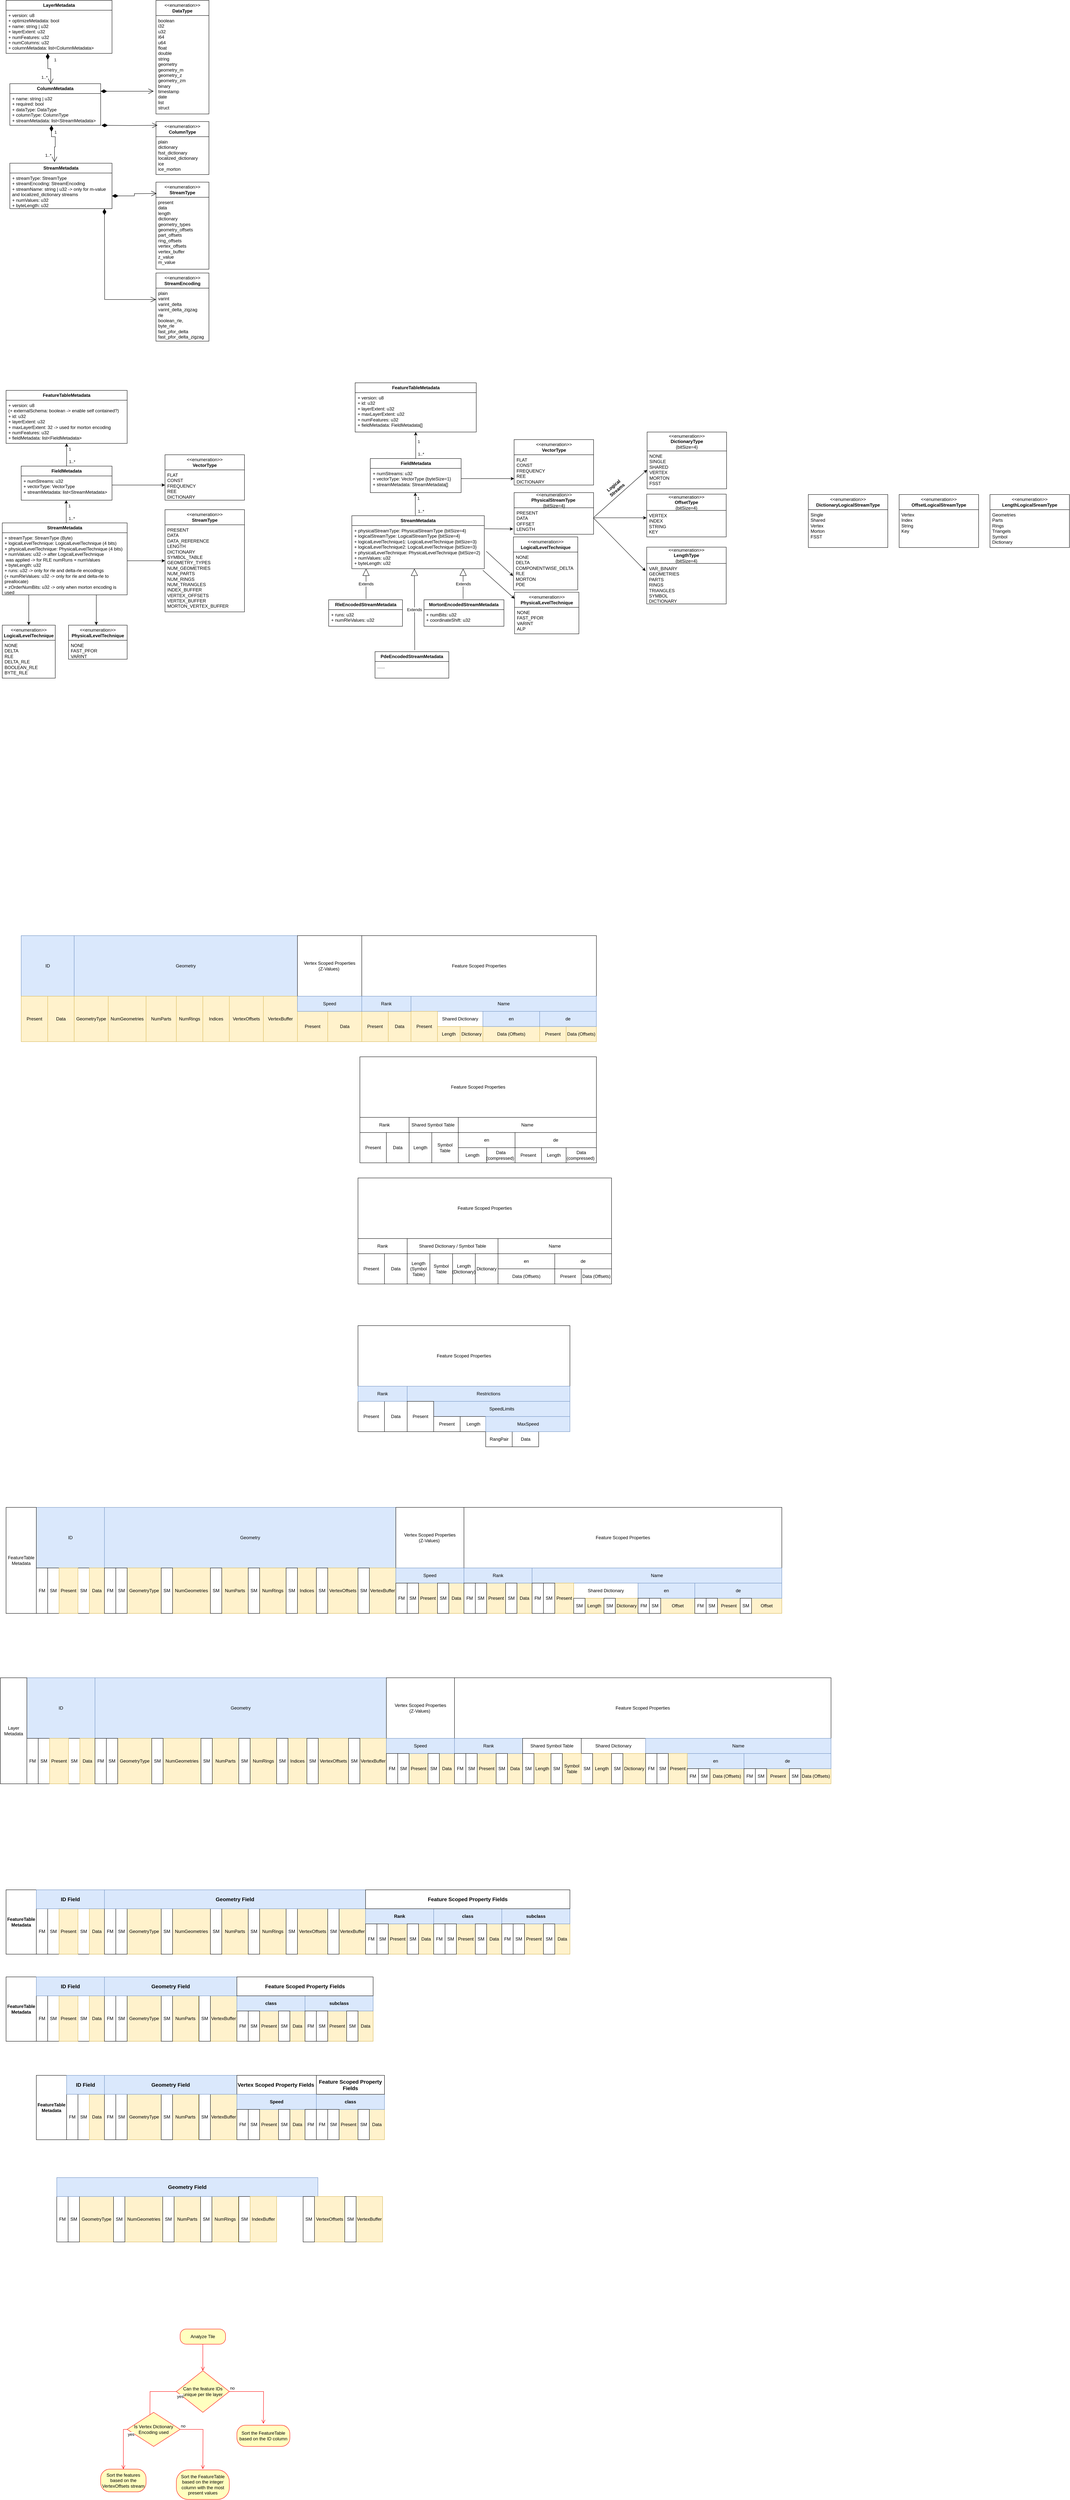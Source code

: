 <mxfile version="24.3.1" type="device">
  <diagram name="Page-1" id="2YBvvXClWsGukQMizWep">
    <mxGraphModel dx="2076" dy="878" grid="1" gridSize="10" guides="1" tooltips="1" connect="1" arrows="1" fold="1" page="1" pageScale="1" pageWidth="850" pageHeight="1100" math="0" shadow="0">
      <root>
        <mxCell id="0" />
        <mxCell id="1" parent="0" />
        <mxCell id="l-rinapcZIfxHJ7ZMDAc-74" value="&lt;b&gt;LayerMetadata&lt;/b&gt;" style="swimlane;fontStyle=0;childLayout=stackLayout;horizontal=1;startSize=26;fillColor=none;horizontalStack=0;resizeParent=1;resizeParentMax=0;resizeLast=0;collapsible=1;marginBottom=0;whiteSpace=wrap;html=1;" parent="1" vertex="1">
          <mxGeometry x="50" y="30" width="280" height="140" as="geometry" />
        </mxCell>
        <mxCell id="l-rinapcZIfxHJ7ZMDAc-75" value="+ version: u8&lt;br&gt;+ optimizeMetadata: bool&lt;br style=&quot;border-color: var(--border-color);&quot;&gt;+ name: string | u32&lt;br style=&quot;border-color: var(--border-color);&quot;&gt;+ layerExtent: u32&lt;br&gt;+ numFeatures: u32&lt;br&gt;+ numColumns: u32&lt;br&gt;+ columnMetadata: list&amp;lt;ColumnMetadata&amp;gt;" style="text;strokeColor=none;fillColor=none;align=left;verticalAlign=top;spacingLeft=4;spacingRight=4;overflow=hidden;rotatable=0;points=[[0,0.5],[1,0.5]];portConstraint=eastwest;whiteSpace=wrap;html=1;" parent="l-rinapcZIfxHJ7ZMDAc-74" vertex="1">
          <mxGeometry y="26" width="280" height="114" as="geometry" />
        </mxCell>
        <mxCell id="Jd3EaR2XywZya7DofICR-31" value="" style="endArrow=open;html=1;endSize=12;startArrow=diamondThin;startSize=14;startFill=1;edgeStyle=orthogonalEdgeStyle;align=left;verticalAlign=bottom;rounded=0;entryX=0.45;entryY=0.008;entryDx=0;entryDy=0;entryPerimeter=0;" parent="l-rinapcZIfxHJ7ZMDAc-74" target="Jd3EaR2XywZya7DofICR-1" edge="1">
          <mxGeometry x="-1" y="3" relative="1" as="geometry">
            <mxPoint x="110" y="140" as="sourcePoint" />
            <mxPoint x="250" y="140" as="targetPoint" />
          </mxGeometry>
        </mxCell>
        <mxCell id="l-rinapcZIfxHJ7ZMDAc-76" value="&amp;lt;&amp;lt;enumeration&amp;gt;&amp;gt;&lt;br style=&quot;border-color: var(--border-color); font-weight: 700;&quot;&gt;&lt;b&gt;DataType&lt;/b&gt;" style="swimlane;fontStyle=0;childLayout=stackLayout;horizontal=1;startSize=40;fillColor=none;horizontalStack=0;resizeParent=1;resizeParentMax=0;resizeLast=0;collapsible=1;marginBottom=0;whiteSpace=wrap;html=1;" parent="1" vertex="1">
          <mxGeometry x="446.13" y="30" width="140" height="300" as="geometry" />
        </mxCell>
        <mxCell id="l-rinapcZIfxHJ7ZMDAc-77" value="boolean&lt;br&gt;i32&lt;br&gt;u32&lt;br&gt;i64&lt;br style=&quot;border-color: var(--border-color);&quot;&gt;u64&lt;br&gt;float&lt;br&gt;double&lt;br&gt;string&lt;br&gt;geometry&lt;br&gt;geometry_m&lt;br&gt;geometry_z&lt;br&gt;geometry_zm&lt;br&gt;binary&lt;br&gt;timestamp&lt;br&gt;date&lt;br&gt;list&lt;br&gt;struct" style="text;strokeColor=none;fillColor=none;align=left;verticalAlign=top;spacingLeft=4;spacingRight=4;overflow=hidden;rotatable=0;points=[[0,0.5],[1,0.5]];portConstraint=eastwest;whiteSpace=wrap;html=1;" parent="l-rinapcZIfxHJ7ZMDAc-76" vertex="1">
          <mxGeometry y="40" width="140" height="260" as="geometry" />
        </mxCell>
        <mxCell id="l-rinapcZIfxHJ7ZMDAc-87" value="" style="endArrow=open;html=1;endSize=12;startArrow=diamondThin;startSize=14;startFill=1;edgeStyle=orthogonalEdgeStyle;align=left;verticalAlign=bottom;rounded=0;" parent="1" edge="1">
          <mxGeometry x="-1" y="3" relative="1" as="geometry">
            <mxPoint x="300" y="270" as="sourcePoint" />
            <mxPoint x="440" y="270" as="targetPoint" />
          </mxGeometry>
        </mxCell>
        <mxCell id="Jd3EaR2XywZya7DofICR-1" value="&lt;b&gt;ColumnMetadata&lt;/b&gt;" style="swimlane;fontStyle=0;childLayout=stackLayout;horizontal=1;startSize=26;fillColor=none;horizontalStack=0;resizeParent=1;resizeParentMax=0;resizeLast=0;collapsible=1;marginBottom=0;whiteSpace=wrap;html=1;" parent="1" vertex="1">
          <mxGeometry x="60" y="250" width="240" height="110" as="geometry" />
        </mxCell>
        <mxCell id="Jd3EaR2XywZya7DofICR-2" value="+ name: string | u32&lt;br&gt;+ required: bool&lt;br&gt;+ dataType: DataType&lt;br&gt;+ columnType: ColumnType&lt;br&gt;+ streamMetadata: list&amp;lt;StreamMetadata&amp;gt;" style="text;strokeColor=none;fillColor=none;align=left;verticalAlign=top;spacingLeft=4;spacingRight=4;overflow=hidden;rotatable=0;points=[[0,0.5],[1,0.5]];portConstraint=eastwest;whiteSpace=wrap;html=1;" parent="Jd3EaR2XywZya7DofICR-1" vertex="1">
          <mxGeometry y="26" width="240" height="84" as="geometry" />
        </mxCell>
        <mxCell id="Jd3EaR2XywZya7DofICR-17" value="&amp;lt;&amp;lt;enumeration&amp;gt;&amp;gt;&lt;br style=&quot;border-color: var(--border-color); font-weight: 700;&quot;&gt;&lt;b&gt;ColumnType&lt;/b&gt;" style="swimlane;fontStyle=0;childLayout=stackLayout;horizontal=1;startSize=40;fillColor=none;horizontalStack=0;resizeParent=1;resizeParentMax=0;resizeLast=0;collapsible=1;marginBottom=0;whiteSpace=wrap;html=1;" parent="1" vertex="1">
          <mxGeometry x="446.13" y="350" width="140" height="140" as="geometry" />
        </mxCell>
        <mxCell id="Jd3EaR2XywZya7DofICR-18" value="plain&lt;br&gt;dictionary&lt;br&gt;fsst_dictionary&lt;br&gt;localized_dictionary&lt;br&gt;ice&lt;br&gt;ice_morton" style="text;strokeColor=none;fillColor=none;align=left;verticalAlign=top;spacingLeft=4;spacingRight=4;overflow=hidden;rotatable=0;points=[[0,0.5],[1,0.5]];portConstraint=eastwest;whiteSpace=wrap;html=1;" parent="Jd3EaR2XywZya7DofICR-17" vertex="1">
          <mxGeometry y="40" width="140" height="100" as="geometry" />
        </mxCell>
        <mxCell id="Jd3EaR2XywZya7DofICR-19" value="" style="endArrow=open;html=1;endSize=12;startArrow=diamondThin;startSize=14;startFill=1;edgeStyle=orthogonalEdgeStyle;align=left;verticalAlign=bottom;rounded=0;exitX=1;exitY=0.643;exitDx=0;exitDy=0;exitPerimeter=0;" parent="1" source="Jd3EaR2XywZya7DofICR-26" edge="1">
          <mxGeometry x="-1" y="3" relative="1" as="geometry">
            <mxPoint x="308" y="540" as="sourcePoint" />
            <mxPoint x="448" y="540" as="targetPoint" />
            <Array as="points" />
          </mxGeometry>
        </mxCell>
        <mxCell id="Jd3EaR2XywZya7DofICR-25" value="&lt;b&gt;StreamMetadata&lt;/b&gt;" style="swimlane;fontStyle=0;childLayout=stackLayout;horizontal=1;startSize=26;fillColor=none;horizontalStack=0;resizeParent=1;resizeParentMax=0;resizeLast=0;collapsible=1;marginBottom=0;whiteSpace=wrap;html=1;" parent="1" vertex="1">
          <mxGeometry x="60" y="460" width="270" height="120" as="geometry" />
        </mxCell>
        <mxCell id="Jd3EaR2XywZya7DofICR-26" value="+ streamType: StreamType&lt;br&gt;+ streamEncoding: StreamEncoding&lt;br&gt;+ streamName: string | u32 -&amp;gt; only for m-value and localized_dictionary streams&lt;br&gt;+ numValues: u32&lt;br&gt;+ byteLength: u32" style="text;strokeColor=none;fillColor=none;align=left;verticalAlign=top;spacingLeft=4;spacingRight=4;overflow=hidden;rotatable=0;points=[[0,0.5],[1,0.5]];portConstraint=eastwest;whiteSpace=wrap;html=1;" parent="Jd3EaR2XywZya7DofICR-25" vertex="1">
          <mxGeometry y="26" width="270" height="94" as="geometry" />
        </mxCell>
        <mxCell id="Jd3EaR2XywZya7DofICR-32" value="1" style="edgeLabel;resizable=0;html=1;align=left;verticalAlign=top;" parent="1" connectable="0" vertex="1">
          <mxGeometry x="190" y="380" as="geometry">
            <mxPoint x="-15" y="-206" as="offset" />
          </mxGeometry>
        </mxCell>
        <mxCell id="Jd3EaR2XywZya7DofICR-38" value="1..*" style="edgeLabel;resizable=0;html=1;align=right;verticalAlign=top;" parent="1" connectable="0" vertex="1">
          <mxGeometry x="160" y="220" as="geometry" />
        </mxCell>
        <mxCell id="Jd3EaR2XywZya7DofICR-41" value="" style="endArrow=open;html=1;endSize=12;startArrow=diamondThin;startSize=14;startFill=1;edgeStyle=orthogonalEdgeStyle;align=left;verticalAlign=bottom;rounded=0;entryX=0.45;entryY=0.008;entryDx=0;entryDy=0;entryPerimeter=0;" parent="1" edge="1">
          <mxGeometry x="-1" y="3" relative="1" as="geometry">
            <mxPoint x="170" y="360" as="sourcePoint" />
            <mxPoint x="178" y="457" as="targetPoint" />
            <Array as="points">
              <mxPoint x="170" y="390" />
              <mxPoint x="180" y="390" />
              <mxPoint x="180" y="417" />
              <mxPoint x="178" y="417" />
            </Array>
          </mxGeometry>
        </mxCell>
        <mxCell id="Jd3EaR2XywZya7DofICR-42" value="1..*" style="edgeLabel;resizable=0;html=1;align=right;verticalAlign=top;" parent="1" connectable="0" vertex="1">
          <mxGeometry x="170" y="426" as="geometry" />
        </mxCell>
        <mxCell id="Jd3EaR2XywZya7DofICR-43" value="1" style="edgeLabel;resizable=0;html=1;align=right;verticalAlign=top;" parent="1" connectable="0" vertex="1">
          <mxGeometry x="184" y="365" as="geometry" />
        </mxCell>
        <mxCell id="Jd3EaR2XywZya7DofICR-45" value="&amp;lt;&amp;lt;enumeration&amp;gt;&amp;gt;&lt;br style=&quot;border-color: var(--border-color); font-weight: 700;&quot;&gt;&lt;b&gt;StreamEncoding&lt;/b&gt;" style="swimlane;fontStyle=0;childLayout=stackLayout;horizontal=1;startSize=40;fillColor=none;horizontalStack=0;resizeParent=1;resizeParentMax=0;resizeLast=0;collapsible=1;marginBottom=0;whiteSpace=wrap;html=1;" parent="1" vertex="1">
          <mxGeometry x="446.13" y="750" width="140" height="180" as="geometry" />
        </mxCell>
        <mxCell id="Jd3EaR2XywZya7DofICR-46" value="plain&lt;br&gt;varint&lt;br&gt;varint_delta&lt;br&gt;varint_delta_zigzag&lt;br&gt;rle&lt;br&gt;boolean_rle,&lt;br&gt;byte_rle&lt;br&gt;fast_pfor_delta&lt;br&gt;fast_pfor_delta_zigzag&lt;br&gt;" style="text;strokeColor=none;fillColor=none;align=left;verticalAlign=top;spacingLeft=4;spacingRight=4;overflow=hidden;rotatable=0;points=[[0,0.5],[1,0.5]];portConstraint=eastwest;whiteSpace=wrap;html=1;" parent="Jd3EaR2XywZya7DofICR-45" vertex="1">
          <mxGeometry y="40" width="140" height="140" as="geometry" />
        </mxCell>
        <mxCell id="Jd3EaR2XywZya7DofICR-47" value="" style="endArrow=open;html=1;endSize=12;startArrow=diamondThin;startSize=14;startFill=1;edgeStyle=orthogonalEdgeStyle;align=left;verticalAlign=bottom;rounded=0;entryX=0;entryY=0.214;entryDx=0;entryDy=0;entryPerimeter=0;" parent="1" target="Jd3EaR2XywZya7DofICR-46" edge="1">
          <mxGeometry x="-1" y="3" relative="1" as="geometry">
            <mxPoint x="310" y="580" as="sourcePoint" />
            <mxPoint x="448" y="530" as="targetPoint" />
          </mxGeometry>
        </mxCell>
        <mxCell id="Jd3EaR2XywZya7DofICR-48" value="&amp;lt;&amp;lt;enumeration&amp;gt;&amp;gt;&lt;br style=&quot;border-color: var(--border-color); font-weight: 700;&quot;&gt;&lt;b&gt;StreamType&lt;/b&gt;" style="swimlane;fontStyle=0;childLayout=stackLayout;horizontal=1;startSize=40;fillColor=none;horizontalStack=0;resizeParent=1;resizeParentMax=0;resizeLast=0;collapsible=1;marginBottom=0;whiteSpace=wrap;html=1;" parent="1" vertex="1">
          <mxGeometry x="446.13" y="510" width="140" height="230" as="geometry" />
        </mxCell>
        <mxCell id="Jd3EaR2XywZya7DofICR-49" value="present&lt;br&gt;data&lt;br&gt;length&lt;br&gt;dictionary&lt;br&gt;geometry_types&lt;br&gt;geometry_offsets&lt;br&gt;part_offsets&lt;br&gt;ring_offsets&lt;br&gt;vertex_offsets&lt;br&gt;vertex_buffer&lt;br&gt;z_value&lt;br&gt;m_value" style="text;strokeColor=none;fillColor=none;align=left;verticalAlign=top;spacingLeft=4;spacingRight=4;overflow=hidden;rotatable=0;points=[[0,0.5],[1,0.5]];portConstraint=eastwest;whiteSpace=wrap;html=1;" parent="Jd3EaR2XywZya7DofICR-48" vertex="1">
          <mxGeometry y="40" width="140" height="190" as="geometry" />
        </mxCell>
        <mxCell id="Jd3EaR2XywZya7DofICR-50" value="" style="endArrow=open;html=1;endSize=12;startArrow=diamondThin;startSize=14;startFill=1;edgeStyle=orthogonalEdgeStyle;align=left;verticalAlign=bottom;rounded=0;entryX=0.028;entryY=0.071;entryDx=0;entryDy=0;entryPerimeter=0;" parent="1" target="Jd3EaR2XywZya7DofICR-17" edge="1">
          <mxGeometry x="-1" y="3" relative="1" as="geometry">
            <mxPoint x="302" y="360" as="sourcePoint" />
            <mxPoint x="442" y="360" as="targetPoint" />
            <Array as="points" />
          </mxGeometry>
        </mxCell>
        <mxCell id="0JohcG3czfdtflU6FVD1-1" value="&lt;b&gt;FeatureTable&lt;/b&gt;&lt;b style=&quot;background-color: initial;&quot;&gt;Metadata&lt;/b&gt;" style="swimlane;fontStyle=0;childLayout=stackLayout;horizontal=1;startSize=26;fillColor=none;horizontalStack=0;resizeParent=1;resizeParentMax=0;resizeLast=0;collapsible=1;marginBottom=0;whiteSpace=wrap;html=1;" parent="1" vertex="1">
          <mxGeometry x="50" y="1060" width="320" height="140" as="geometry" />
        </mxCell>
        <mxCell id="0JohcG3czfdtflU6FVD1-2" value="+ version: u8&lt;br&gt;(+ externalSchema: boolean -&amp;gt; enable self contained?)&lt;br style=&quot;border-color: var(--border-color);&quot;&gt;+ id: u32&lt;br style=&quot;border-color: var(--border-color);&quot;&gt;+ layerExtent: u32&lt;br&gt;+ maxLayerExtent: 32 -&amp;gt; used for morton encoding&lt;br&gt;+ numFeatures: u32&lt;br&gt;+ fieldMetadata: list&amp;lt;FieldMetadata&amp;gt;" style="text;strokeColor=none;fillColor=none;align=left;verticalAlign=top;spacingLeft=4;spacingRight=4;overflow=hidden;rotatable=0;points=[[0,0.5],[1,0.5]];portConstraint=eastwest;whiteSpace=wrap;html=1;" parent="0JohcG3czfdtflU6FVD1-1" vertex="1">
          <mxGeometry y="26" width="320" height="114" as="geometry" />
        </mxCell>
        <mxCell id="0JohcG3czfdtflU6FVD1-7" value="&lt;b&gt;FieldMetadata&lt;/b&gt;" style="swimlane;fontStyle=0;childLayout=stackLayout;horizontal=1;startSize=26;fillColor=none;horizontalStack=0;resizeParent=1;resizeParentMax=0;resizeLast=0;collapsible=1;marginBottom=0;whiteSpace=wrap;html=1;" parent="1" vertex="1">
          <mxGeometry x="90" y="1260" width="240" height="90" as="geometry" />
        </mxCell>
        <mxCell id="0JohcG3czfdtflU6FVD1-8" value="+ numStreams: u32&lt;div&gt;+ vectorType: VectorType&lt;br&gt;+ streamMetadata: list&amp;lt;StreamMetadata&amp;gt;&lt;/div&gt;" style="text;strokeColor=none;fillColor=none;align=left;verticalAlign=top;spacingLeft=4;spacingRight=4;overflow=hidden;rotatable=0;points=[[0,0.5],[1,0.5]];portConstraint=eastwest;whiteSpace=wrap;html=1;" parent="0JohcG3czfdtflU6FVD1-7" vertex="1">
          <mxGeometry y="26" width="240" height="64" as="geometry" />
        </mxCell>
        <mxCell id="0JohcG3czfdtflU6FVD1-12" value="&lt;b&gt;StreamMetadata&lt;/b&gt;" style="swimlane;fontStyle=0;childLayout=stackLayout;horizontal=1;startSize=26;fillColor=none;horizontalStack=0;resizeParent=1;resizeParentMax=0;resizeLast=0;collapsible=1;marginBottom=0;whiteSpace=wrap;html=1;" parent="1" vertex="1">
          <mxGeometry x="40" y="1410" width="330" height="190" as="geometry" />
        </mxCell>
        <mxCell id="0JohcG3czfdtflU6FVD1-13" value="+ streamType: StreamType (Byte)&lt;br&gt;+ logicalLevelTechnique: LogicalLevelTechnique (4 bits)&lt;br&gt;+ physicalLevelTechnique: PhysicalLevelTechnique (4 bits)&lt;br&gt;+ numValues: u32 -&amp;gt; after LogicalLevelTechnique&lt;br&gt;&amp;nbsp;was applied -&amp;gt; for RLE numRuns + numValues&lt;br&gt;+ byteLength: u32&lt;br&gt;+ runs: u32 -&amp;gt; only for rle and delta-rle encodings&lt;div&gt;(+ numRleValues: u32 -&amp;gt; only for rle and delta-rle to preallocate)&lt;br&gt;&lt;/div&gt;&lt;div&gt;+ zOrderNumBits: u32 -&amp;gt; only when morton encoding is used&lt;/div&gt;&lt;div&gt;+ zOrderCoordinateShift: 32 -&amp;gt; only when morton encoding is used&lt;/div&gt;" style="text;strokeColor=none;fillColor=none;align=left;verticalAlign=top;spacingLeft=4;spacingRight=4;overflow=hidden;rotatable=0;points=[[0,0.5],[1,0.5]];portConstraint=eastwest;whiteSpace=wrap;html=1;" parent="0JohcG3czfdtflU6FVD1-12" vertex="1">
          <mxGeometry y="26" width="330" height="164" as="geometry" />
        </mxCell>
        <mxCell id="6gHGIU2OuY-BUuMZjFG6-13" value="" style="endArrow=classic;html=1;rounded=0;entryX=0.5;entryY=0;entryDx=0;entryDy=0;" parent="0JohcG3czfdtflU6FVD1-12" target="-NbWzq3ZVBXrLSbw-sD4-6" edge="1">
          <mxGeometry width="50" height="50" relative="1" as="geometry">
            <mxPoint x="70" y="190" as="sourcePoint" />
            <mxPoint x="120" y="140" as="targetPoint" />
          </mxGeometry>
        </mxCell>
        <mxCell id="0JohcG3czfdtflU6FVD1-19" value="&amp;lt;&amp;lt;enumeration&amp;gt;&amp;gt;&lt;br style=&quot;border-color: var(--border-color); font-weight: 700;&quot;&gt;&lt;b&gt;PhysicalLevelTechnique&lt;/b&gt;" style="swimlane;fontStyle=0;childLayout=stackLayout;horizontal=1;startSize=40;fillColor=none;horizontalStack=0;resizeParent=1;resizeParentMax=0;resizeLast=0;collapsible=1;marginBottom=0;whiteSpace=wrap;html=1;" parent="1" vertex="1">
          <mxGeometry x="215" y="1680" width="155" height="90" as="geometry" />
        </mxCell>
        <mxCell id="0JohcG3czfdtflU6FVD1-20" value="NONE&lt;br&gt;FAST_PFOR&lt;br&gt;VARINT" style="text;strokeColor=none;fillColor=none;align=left;verticalAlign=top;spacingLeft=4;spacingRight=4;overflow=hidden;rotatable=0;points=[[0,0.5],[1,0.5]];portConstraint=eastwest;whiteSpace=wrap;html=1;" parent="0JohcG3czfdtflU6FVD1-19" vertex="1">
          <mxGeometry y="40" width="155" height="50" as="geometry" />
        </mxCell>
        <mxCell id="0JohcG3czfdtflU6FVD1-22" value="&amp;lt;&amp;lt;enumeration&amp;gt;&amp;gt;&lt;br style=&quot;border-color: var(--border-color); font-weight: 700;&quot;&gt;&lt;b&gt;StreamType&lt;/b&gt;" style="swimlane;fontStyle=0;childLayout=stackLayout;horizontal=1;startSize=40;fillColor=none;horizontalStack=0;resizeParent=1;resizeParentMax=0;resizeLast=0;collapsible=1;marginBottom=0;whiteSpace=wrap;html=1;" parent="1" vertex="1">
          <mxGeometry x="470" y="1375" width="210" height="270" as="geometry" />
        </mxCell>
        <mxCell id="0JohcG3czfdtflU6FVD1-23" value="PRESENT&lt;br&gt;DATA&lt;br&gt;DATA_REFERENCE&lt;br&gt;LENGTH&lt;br&gt;DICTIONARY&lt;br&gt;SYMBOL_TABLE&lt;br&gt;GEOMETRY_TYPES&lt;br&gt;NUM_GEOMETRIES&lt;br&gt;NUM_PARTS&lt;br&gt;NUM_RINGS&lt;div&gt;NUM_TRIANGLES&lt;br&gt;INDEX_BUFFER&lt;br&gt;VERTEX_OFFSETS&lt;/div&gt;&lt;div&gt;VERTEX_BUFFER&lt;br&gt;MORTON_VERTEX_BUFFER&lt;/div&gt;" style="text;strokeColor=none;fillColor=none;align=left;verticalAlign=top;spacingLeft=4;spacingRight=4;overflow=hidden;rotatable=0;points=[[0,0.5],[1,0.5]];portConstraint=eastwest;whiteSpace=wrap;html=1;" parent="0JohcG3czfdtflU6FVD1-22" vertex="1">
          <mxGeometry y="40" width="210" height="230" as="geometry" />
        </mxCell>
        <mxCell id="behlOS7L0J96E-RqEoWm-5" value="Feature Scoped Properties&lt;br&gt;" style="rounded=0;whiteSpace=wrap;html=1;" parent="1" vertex="1">
          <mxGeometry x="990" y="2500" width="620" height="160" as="geometry" />
        </mxCell>
        <mxCell id="behlOS7L0J96E-RqEoWm-6" value="Shared Dictionary" style="rounded=0;whiteSpace=wrap;html=1;" parent="1" vertex="1">
          <mxGeometry x="1190" y="2700" width="120" height="40" as="geometry" />
        </mxCell>
        <mxCell id="behlOS7L0J96E-RqEoWm-7" value="ID" style="rounded=0;whiteSpace=wrap;html=1;fillColor=#dae8fc;strokeColor=#6c8ebf;" parent="1" vertex="1">
          <mxGeometry x="90" y="2500" width="140" height="160" as="geometry" />
        </mxCell>
        <mxCell id="behlOS7L0J96E-RqEoWm-8" value="Geometry" style="rounded=0;whiteSpace=wrap;html=1;fillColor=#dae8fc;strokeColor=#6c8ebf;" parent="1" vertex="1">
          <mxGeometry x="230" y="2500" width="590" height="160" as="geometry" />
        </mxCell>
        <mxCell id="behlOS7L0J96E-RqEoWm-11" value="Data" style="rounded=0;whiteSpace=wrap;html=1;fillColor=#fff2cc;strokeColor=#d6b656;" parent="1" vertex="1">
          <mxGeometry x="160" y="2660" width="70" height="120" as="geometry" />
        </mxCell>
        <mxCell id="behlOS7L0J96E-RqEoWm-12" value="GeometryType" style="rounded=0;whiteSpace=wrap;html=1;fillColor=#fff2cc;strokeColor=#d6b656;" parent="1" vertex="1">
          <mxGeometry x="230" y="2660" width="90" height="120" as="geometry" />
        </mxCell>
        <mxCell id="behlOS7L0J96E-RqEoWm-13" value="NumGeometries" style="rounded=0;whiteSpace=wrap;html=1;fillColor=#fff2cc;strokeColor=#d6b656;" parent="1" vertex="1">
          <mxGeometry x="320" y="2660" width="100" height="120" as="geometry" />
        </mxCell>
        <mxCell id="behlOS7L0J96E-RqEoWm-14" value="NumParts" style="rounded=0;whiteSpace=wrap;html=1;fillColor=#fff2cc;strokeColor=#d6b656;" parent="1" vertex="1">
          <mxGeometry x="420" y="2660" width="80" height="120" as="geometry" />
        </mxCell>
        <mxCell id="behlOS7L0J96E-RqEoWm-15" value="NumRings" style="rounded=0;whiteSpace=wrap;html=1;fillColor=#fff2cc;strokeColor=#d6b656;" parent="1" vertex="1">
          <mxGeometry x="500" y="2660" width="70" height="120" as="geometry" />
        </mxCell>
        <mxCell id="behlOS7L0J96E-RqEoWm-16" value="Indices" style="rounded=0;whiteSpace=wrap;html=1;fillColor=#fff2cc;strokeColor=#d6b656;" parent="1" vertex="1">
          <mxGeometry x="570" y="2660" width="70" height="120" as="geometry" />
        </mxCell>
        <mxCell id="behlOS7L0J96E-RqEoWm-17" value="VertexOffsets" style="rounded=0;whiteSpace=wrap;html=1;fillColor=#fff2cc;strokeColor=#d6b656;" parent="1" vertex="1">
          <mxGeometry x="640" y="2660" width="90" height="120" as="geometry" />
        </mxCell>
        <mxCell id="behlOS7L0J96E-RqEoWm-18" value="VertexBuffer" style="rounded=0;whiteSpace=wrap;html=1;fillColor=#fff2cc;strokeColor=#d6b656;" parent="1" vertex="1">
          <mxGeometry x="730" y="2660" width="90" height="120" as="geometry" />
        </mxCell>
        <mxCell id="behlOS7L0J96E-RqEoWm-19" value="Present" style="rounded=0;whiteSpace=wrap;html=1;fillColor=#fff2cc;strokeColor=#d6b656;" parent="1" vertex="1">
          <mxGeometry x="90" y="2660" width="70" height="120" as="geometry" />
        </mxCell>
        <mxCell id="behlOS7L0J96E-RqEoWm-20" value="Vertex Scoped Properties&lt;br&gt;(Z-Values)&amp;nbsp;" style="rounded=0;whiteSpace=wrap;html=1;" parent="1" vertex="1">
          <mxGeometry x="820" y="2500" width="170" height="160" as="geometry" />
        </mxCell>
        <mxCell id="behlOS7L0J96E-RqEoWm-21" value="Present" style="rounded=0;whiteSpace=wrap;html=1;fillColor=#fff2cc;strokeColor=#d6b656;" parent="1" vertex="1">
          <mxGeometry x="820" y="2700" width="80" height="80" as="geometry" />
        </mxCell>
        <mxCell id="behlOS7L0J96E-RqEoWm-22" value="Data" style="rounded=0;whiteSpace=wrap;html=1;fillColor=#fff2cc;strokeColor=#d6b656;" parent="1" vertex="1">
          <mxGeometry x="900" y="2700" width="90" height="80" as="geometry" />
        </mxCell>
        <mxCell id="behlOS7L0J96E-RqEoWm-23" value="Present&lt;br&gt;" style="rounded=0;whiteSpace=wrap;html=1;direction=south;fillColor=#fff2cc;strokeColor=#d6b656;" parent="1" vertex="1">
          <mxGeometry x="990" y="2700" width="70" height="80" as="geometry" />
        </mxCell>
        <mxCell id="behlOS7L0J96E-RqEoWm-24" value="Data&lt;br&gt;" style="rounded=0;whiteSpace=wrap;html=1;fillColor=#fff2cc;strokeColor=#d6b656;" parent="1" vertex="1">
          <mxGeometry x="1060" y="2700" width="60" height="80" as="geometry" />
        </mxCell>
        <mxCell id="behlOS7L0J96E-RqEoWm-25" value="Length" style="rounded=0;whiteSpace=wrap;html=1;fillColor=#fff2cc;strokeColor=#d6b656;" parent="1" vertex="1">
          <mxGeometry x="1190" y="2740" width="60" height="40" as="geometry" />
        </mxCell>
        <mxCell id="behlOS7L0J96E-RqEoWm-26" value="Dictionary" style="rounded=0;whiteSpace=wrap;html=1;fillColor=#fff2cc;strokeColor=#d6b656;" parent="1" vertex="1">
          <mxGeometry x="1250" y="2740" width="60" height="40" as="geometry" />
        </mxCell>
        <mxCell id="behlOS7L0J96E-RqEoWm-27" value="Data (Offsets)" style="rounded=0;whiteSpace=wrap;html=1;fillColor=#fff2cc;strokeColor=#d6b656;" parent="1" vertex="1">
          <mxGeometry x="1530" y="2740" width="80" height="40" as="geometry" />
        </mxCell>
        <mxCell id="behlOS7L0J96E-RqEoWm-29" value="Rank" style="rounded=0;whiteSpace=wrap;html=1;fillColor=#dae8fc;strokeColor=#6c8ebf;" parent="1" vertex="1">
          <mxGeometry x="990" y="2660" width="130" height="40" as="geometry" />
        </mxCell>
        <mxCell id="behlOS7L0J96E-RqEoWm-30" value="Speed" style="rounded=0;whiteSpace=wrap;html=1;fillColor=#dae8fc;strokeColor=#6c8ebf;" parent="1" vertex="1">
          <mxGeometry x="820" y="2660" width="170" height="40" as="geometry" />
        </mxCell>
        <mxCell id="behlOS7L0J96E-RqEoWm-33" value="Present" style="rounded=0;whiteSpace=wrap;html=1;fillColor=#fff2cc;strokeColor=#d6b656;" parent="1" vertex="1">
          <mxGeometry x="1460" y="2740" width="70" height="40" as="geometry" />
        </mxCell>
        <mxCell id="behlOS7L0J96E-RqEoWm-35" value="Data (Offsets)" style="rounded=0;whiteSpace=wrap;html=1;fillColor=#fff2cc;strokeColor=#d6b656;" parent="1" vertex="1">
          <mxGeometry x="1310" y="2740" width="150" height="40" as="geometry" />
        </mxCell>
        <mxCell id="behlOS7L0J96E-RqEoWm-36" value="en" style="rounded=0;whiteSpace=wrap;html=1;fillColor=#dae8fc;strokeColor=#6c8ebf;" parent="1" vertex="1">
          <mxGeometry x="1310" y="2700" width="150" height="40" as="geometry" />
        </mxCell>
        <mxCell id="behlOS7L0J96E-RqEoWm-41" value="Name" style="rounded=0;whiteSpace=wrap;html=1;fillColor=#dae8fc;strokeColor=#6c8ebf;" parent="1" vertex="1">
          <mxGeometry x="1120" y="2660" width="490" height="40" as="geometry" />
        </mxCell>
        <mxCell id="behlOS7L0J96E-RqEoWm-43" value="de" style="rounded=0;whiteSpace=wrap;html=1;fillColor=#dae8fc;strokeColor=#6c8ebf;" parent="1" vertex="1">
          <mxGeometry x="1460" y="2700" width="150" height="40" as="geometry" />
        </mxCell>
        <mxCell id="behlOS7L0J96E-RqEoWm-97" value="Feature Scoped Properties&lt;br&gt;" style="rounded=0;whiteSpace=wrap;html=1;" parent="1" vertex="1">
          <mxGeometry x="980" y="3140" width="670" height="160" as="geometry" />
        </mxCell>
        <mxCell id="behlOS7L0J96E-RqEoWm-98" value="Shared Dictionary / Symbol Table" style="rounded=0;whiteSpace=wrap;html=1;" parent="1" vertex="1">
          <mxGeometry x="1110" y="3300" width="240" height="40" as="geometry" />
        </mxCell>
        <mxCell id="behlOS7L0J96E-RqEoWm-99" value="Present&lt;br&gt;" style="rounded=0;whiteSpace=wrap;html=1;direction=south;" parent="1" vertex="1">
          <mxGeometry x="980" y="3340" width="70" height="80" as="geometry" />
        </mxCell>
        <mxCell id="behlOS7L0J96E-RqEoWm-100" value="Data&lt;br&gt;" style="rounded=0;whiteSpace=wrap;html=1;" parent="1" vertex="1">
          <mxGeometry x="1050" y="3340" width="60" height="80" as="geometry" />
        </mxCell>
        <mxCell id="behlOS7L0J96E-RqEoWm-101" value="Length (Dictionary)" style="rounded=0;whiteSpace=wrap;html=1;" parent="1" vertex="1">
          <mxGeometry x="1230" y="3340" width="60" height="80" as="geometry" />
        </mxCell>
        <mxCell id="behlOS7L0J96E-RqEoWm-102" value="Dictionary" style="rounded=0;whiteSpace=wrap;html=1;" parent="1" vertex="1">
          <mxGeometry x="1290" y="3340" width="60" height="80" as="geometry" />
        </mxCell>
        <mxCell id="behlOS7L0J96E-RqEoWm-103" value="Rank" style="rounded=0;whiteSpace=wrap;html=1;" parent="1" vertex="1">
          <mxGeometry x="980" y="3300" width="130" height="40" as="geometry" />
        </mxCell>
        <mxCell id="behlOS7L0J96E-RqEoWm-104" value="Length&lt;br&gt;(Symbol Table)" style="rounded=0;whiteSpace=wrap;html=1;" parent="1" vertex="1">
          <mxGeometry x="1110" y="3340" width="60" height="80" as="geometry" />
        </mxCell>
        <mxCell id="behlOS7L0J96E-RqEoWm-105" value="Symbol&lt;br&gt;Table" style="rounded=0;whiteSpace=wrap;html=1;" parent="1" vertex="1">
          <mxGeometry x="1170" y="3340" width="60" height="80" as="geometry" />
        </mxCell>
        <mxCell id="behlOS7L0J96E-RqEoWm-106" value="Data (Offsets)" style="rounded=0;whiteSpace=wrap;html=1;" parent="1" vertex="1">
          <mxGeometry x="1570" y="3380" width="80" height="40" as="geometry" />
        </mxCell>
        <mxCell id="behlOS7L0J96E-RqEoWm-107" value="Present" style="rounded=0;whiteSpace=wrap;html=1;" parent="1" vertex="1">
          <mxGeometry x="1500" y="3380" width="70" height="40" as="geometry" />
        </mxCell>
        <mxCell id="behlOS7L0J96E-RqEoWm-108" value="Data (Offsets)" style="rounded=0;whiteSpace=wrap;html=1;" parent="1" vertex="1">
          <mxGeometry x="1350" y="3380" width="150" height="40" as="geometry" />
        </mxCell>
        <mxCell id="behlOS7L0J96E-RqEoWm-109" value="en" style="rounded=0;whiteSpace=wrap;html=1;" parent="1" vertex="1">
          <mxGeometry x="1350" y="3340" width="150" height="40" as="geometry" />
        </mxCell>
        <mxCell id="behlOS7L0J96E-RqEoWm-110" value="Name" style="rounded=0;whiteSpace=wrap;html=1;" parent="1" vertex="1">
          <mxGeometry x="1350" y="3300" width="300" height="40" as="geometry" />
        </mxCell>
        <mxCell id="behlOS7L0J96E-RqEoWm-111" value="de" style="rounded=0;whiteSpace=wrap;html=1;" parent="1" vertex="1">
          <mxGeometry x="1500" y="3340" width="150" height="40" as="geometry" />
        </mxCell>
        <mxCell id="behlOS7L0J96E-RqEoWm-112" value="Feature Scoped Properties&lt;br&gt;" style="rounded=0;whiteSpace=wrap;html=1;" parent="1" vertex="1">
          <mxGeometry x="985" y="2820" width="625" height="160" as="geometry" />
        </mxCell>
        <mxCell id="behlOS7L0J96E-RqEoWm-113" value="Shared Symbol Table&amp;nbsp;" style="rounded=0;whiteSpace=wrap;html=1;" parent="1" vertex="1">
          <mxGeometry x="1115" y="2980" width="130" height="40" as="geometry" />
        </mxCell>
        <mxCell id="behlOS7L0J96E-RqEoWm-114" value="Present&lt;br&gt;" style="rounded=0;whiteSpace=wrap;html=1;direction=south;" parent="1" vertex="1">
          <mxGeometry x="985" y="3020" width="70" height="80" as="geometry" />
        </mxCell>
        <mxCell id="behlOS7L0J96E-RqEoWm-115" value="Data&lt;br&gt;" style="rounded=0;whiteSpace=wrap;html=1;" parent="1" vertex="1">
          <mxGeometry x="1055" y="3020" width="60" height="80" as="geometry" />
        </mxCell>
        <mxCell id="behlOS7L0J96E-RqEoWm-116" value="Rank" style="rounded=0;whiteSpace=wrap;html=1;" parent="1" vertex="1">
          <mxGeometry x="985" y="2980" width="130" height="40" as="geometry" />
        </mxCell>
        <mxCell id="behlOS7L0J96E-RqEoWm-117" value="Length&lt;br&gt;" style="rounded=0;whiteSpace=wrap;html=1;" parent="1" vertex="1">
          <mxGeometry x="1115" y="3020" width="60" height="80" as="geometry" />
        </mxCell>
        <mxCell id="behlOS7L0J96E-RqEoWm-118" value="Symbol&lt;br&gt;Table" style="rounded=0;whiteSpace=wrap;html=1;" parent="1" vertex="1">
          <mxGeometry x="1175" y="3020" width="70" height="80" as="geometry" />
        </mxCell>
        <mxCell id="behlOS7L0J96E-RqEoWm-119" value="Data&lt;br&gt;(compressed)&amp;nbsp;" style="rounded=0;whiteSpace=wrap;html=1;" parent="1" vertex="1">
          <mxGeometry x="1530" y="3060" width="80" height="40" as="geometry" />
        </mxCell>
        <mxCell id="behlOS7L0J96E-RqEoWm-120" value="Present" style="rounded=0;whiteSpace=wrap;html=1;" parent="1" vertex="1">
          <mxGeometry x="1395" y="3060" width="70" height="40" as="geometry" />
        </mxCell>
        <mxCell id="behlOS7L0J96E-RqEoWm-121" value="Data&lt;br&gt;(compressed)&amp;nbsp;" style="rounded=0;whiteSpace=wrap;html=1;" parent="1" vertex="1">
          <mxGeometry x="1320" y="3060" width="75" height="40" as="geometry" />
        </mxCell>
        <mxCell id="behlOS7L0J96E-RqEoWm-122" value="en" style="rounded=0;whiteSpace=wrap;html=1;" parent="1" vertex="1">
          <mxGeometry x="1245" y="3020" width="150" height="40" as="geometry" />
        </mxCell>
        <mxCell id="behlOS7L0J96E-RqEoWm-123" value="Name" style="rounded=0;whiteSpace=wrap;html=1;" parent="1" vertex="1">
          <mxGeometry x="1245" y="2980" width="365" height="40" as="geometry" />
        </mxCell>
        <mxCell id="behlOS7L0J96E-RqEoWm-124" value="de" style="rounded=0;whiteSpace=wrap;html=1;" parent="1" vertex="1">
          <mxGeometry x="1395" y="3020" width="215" height="40" as="geometry" />
        </mxCell>
        <mxCell id="behlOS7L0J96E-RqEoWm-125" value="Length&lt;br&gt;" style="rounded=0;whiteSpace=wrap;html=1;" parent="1" vertex="1">
          <mxGeometry x="1245" y="3060" width="75" height="40" as="geometry" />
        </mxCell>
        <mxCell id="behlOS7L0J96E-RqEoWm-126" value="Length&lt;br&gt;" style="rounded=0;whiteSpace=wrap;html=1;" parent="1" vertex="1">
          <mxGeometry x="1465" y="3060" width="65" height="40" as="geometry" />
        </mxCell>
        <mxCell id="behlOS7L0J96E-RqEoWm-127" value="Feature Scoped Properties&lt;br&gt;" style="rounded=0;whiteSpace=wrap;html=1;" parent="1" vertex="1">
          <mxGeometry x="980" y="3530" width="560" height="160" as="geometry" />
        </mxCell>
        <mxCell id="behlOS7L0J96E-RqEoWm-129" value="Present&lt;br&gt;" style="rounded=0;whiteSpace=wrap;html=1;direction=south;" parent="1" vertex="1">
          <mxGeometry x="980" y="3730" width="70" height="80" as="geometry" />
        </mxCell>
        <mxCell id="behlOS7L0J96E-RqEoWm-130" value="Data&lt;br&gt;" style="rounded=0;whiteSpace=wrap;html=1;" parent="1" vertex="1">
          <mxGeometry x="1050" y="3730" width="60" height="80" as="geometry" />
        </mxCell>
        <mxCell id="behlOS7L0J96E-RqEoWm-133" value="Rank" style="rounded=0;whiteSpace=wrap;html=1;fillColor=#dae8fc;strokeColor=#6c8ebf;" parent="1" vertex="1">
          <mxGeometry x="980" y="3690" width="130" height="40" as="geometry" />
        </mxCell>
        <mxCell id="behlOS7L0J96E-RqEoWm-148" value="" style="edgeStyle=orthogonalEdgeStyle;rounded=0;orthogonalLoop=1;jettySize=auto;html=1;" parent="1" source="behlOS7L0J96E-RqEoWm-140" target="behlOS7L0J96E-RqEoWm-142" edge="1">
          <mxGeometry relative="1" as="geometry" />
        </mxCell>
        <mxCell id="behlOS7L0J96E-RqEoWm-140" value="Restrictions" style="rounded=0;whiteSpace=wrap;html=1;fillColor=#dae8fc;strokeColor=#6c8ebf;" parent="1" vertex="1">
          <mxGeometry x="1110" y="3690" width="430" height="40" as="geometry" />
        </mxCell>
        <mxCell id="behlOS7L0J96E-RqEoWm-142" value="SpeedLimits" style="rounded=0;whiteSpace=wrap;html=1;fillColor=#dae8fc;strokeColor=#6c8ebf;" parent="1" vertex="1">
          <mxGeometry x="1180" y="3730" width="360" height="40" as="geometry" />
        </mxCell>
        <mxCell id="behlOS7L0J96E-RqEoWm-143" value="Present&lt;br&gt;" style="rounded=0;whiteSpace=wrap;html=1;direction=south;" parent="1" vertex="1">
          <mxGeometry x="1110" y="3730" width="70" height="80" as="geometry" />
        </mxCell>
        <mxCell id="behlOS7L0J96E-RqEoWm-144" value="Present&lt;br&gt;" style="rounded=0;whiteSpace=wrap;html=1;direction=south;" parent="1" vertex="1">
          <mxGeometry x="1180" y="3770" width="70" height="40" as="geometry" />
        </mxCell>
        <mxCell id="behlOS7L0J96E-RqEoWm-145" value="Length" style="rounded=0;whiteSpace=wrap;html=1;direction=south;" parent="1" vertex="1">
          <mxGeometry x="1250" y="3770" width="70" height="40" as="geometry" />
        </mxCell>
        <mxCell id="behlOS7L0J96E-RqEoWm-146" value="RangPair" style="rounded=0;whiteSpace=wrap;html=1;direction=south;" parent="1" vertex="1">
          <mxGeometry x="1317.5" y="3810" width="70" height="40" as="geometry" />
        </mxCell>
        <mxCell id="behlOS7L0J96E-RqEoWm-147" value="Data" style="rounded=0;whiteSpace=wrap;html=1;direction=south;" parent="1" vertex="1">
          <mxGeometry x="1387.5" y="3810" width="70" height="40" as="geometry" />
        </mxCell>
        <mxCell id="behlOS7L0J96E-RqEoWm-149" value="MaxSpeed" style="rounded=0;whiteSpace=wrap;html=1;fillColor=#dae8fc;strokeColor=#6c8ebf;" parent="1" vertex="1">
          <mxGeometry x="1317.5" y="3770" width="222.5" height="40" as="geometry" />
        </mxCell>
        <mxCell id="y43BTIDDq-am4GEqfjrY-1" value="Present" style="rounded=0;whiteSpace=wrap;html=1;fillColor=#fff2cc;strokeColor=#d6b656;" parent="1" vertex="1">
          <mxGeometry x="1120" y="2700" width="70" height="80" as="geometry" />
        </mxCell>
        <mxCell id="y43BTIDDq-am4GEqfjrY-33" value="Feature Scoped Properties&lt;br&gt;" style="rounded=0;whiteSpace=wrap;html=1;" parent="1" vertex="1">
          <mxGeometry x="1260" y="4010" width="840" height="160" as="geometry" />
        </mxCell>
        <mxCell id="y43BTIDDq-am4GEqfjrY-34" value="Shared Dictionary" style="rounded=0;whiteSpace=wrap;html=1;" parent="1" vertex="1">
          <mxGeometry x="1550" y="4210" width="170" height="40" as="geometry" />
        </mxCell>
        <mxCell id="y43BTIDDq-am4GEqfjrY-35" value="ID" style="rounded=0;whiteSpace=wrap;html=1;fillColor=#dae8fc;strokeColor=#6c8ebf;" parent="1" vertex="1">
          <mxGeometry x="130" y="4010" width="180" height="160" as="geometry" />
        </mxCell>
        <mxCell id="y43BTIDDq-am4GEqfjrY-36" value="Geometry" style="rounded=0;whiteSpace=wrap;html=1;fillColor=#dae8fc;strokeColor=#6c8ebf;" parent="1" vertex="1">
          <mxGeometry x="310" y="4010" width="770" height="160" as="geometry" />
        </mxCell>
        <mxCell id="y43BTIDDq-am4GEqfjrY-38" value="GeometryType" style="rounded=0;whiteSpace=wrap;html=1;fillColor=#fff2cc;strokeColor=#d6b656;" parent="1" vertex="1">
          <mxGeometry x="370" y="4170" width="90" height="120" as="geometry" />
        </mxCell>
        <mxCell id="y43BTIDDq-am4GEqfjrY-39" value="NumGeometries" style="rounded=0;whiteSpace=wrap;html=1;fillColor=#fff2cc;strokeColor=#d6b656;" parent="1" vertex="1">
          <mxGeometry x="490" y="4170" width="100" height="120" as="geometry" />
        </mxCell>
        <mxCell id="y43BTIDDq-am4GEqfjrY-40" value="NumParts" style="rounded=0;whiteSpace=wrap;html=1;fillColor=#fff2cc;strokeColor=#d6b656;" parent="1" vertex="1">
          <mxGeometry x="620" y="4170" width="70" height="120" as="geometry" />
        </mxCell>
        <mxCell id="y43BTIDDq-am4GEqfjrY-41" value="NumRings" style="rounded=0;whiteSpace=wrap;html=1;fillColor=#fff2cc;strokeColor=#d6b656;" parent="1" vertex="1">
          <mxGeometry x="720" y="4170" width="70" height="120" as="geometry" />
        </mxCell>
        <mxCell id="y43BTIDDq-am4GEqfjrY-42" value="Indices" style="rounded=0;whiteSpace=wrap;html=1;fillColor=#fff2cc;strokeColor=#d6b656;" parent="1" vertex="1">
          <mxGeometry x="820" y="4170" width="50" height="120" as="geometry" />
        </mxCell>
        <mxCell id="y43BTIDDq-am4GEqfjrY-43" value="VertexOffsets" style="rounded=0;whiteSpace=wrap;html=1;fillColor=#fff2cc;strokeColor=#d6b656;" parent="1" vertex="1">
          <mxGeometry x="900" y="4170" width="80" height="120" as="geometry" />
        </mxCell>
        <mxCell id="y43BTIDDq-am4GEqfjrY-44" value="VertexBuffer" style="rounded=0;whiteSpace=wrap;html=1;fillColor=#fff2cc;strokeColor=#d6b656;" parent="1" vertex="1">
          <mxGeometry x="1010" y="4170" width="70" height="120" as="geometry" />
        </mxCell>
        <mxCell id="y43BTIDDq-am4GEqfjrY-46" value="Vertex Scoped Properties&lt;br&gt;(Z-Values)&amp;nbsp;" style="rounded=0;whiteSpace=wrap;html=1;" parent="1" vertex="1">
          <mxGeometry x="1080" y="4010" width="180" height="160" as="geometry" />
        </mxCell>
        <mxCell id="y43BTIDDq-am4GEqfjrY-47" value="Present" style="rounded=0;whiteSpace=wrap;html=1;fillColor=#fff2cc;strokeColor=#d6b656;" parent="1" vertex="1">
          <mxGeometry x="1140" y="4210" width="50" height="80" as="geometry" />
        </mxCell>
        <mxCell id="y43BTIDDq-am4GEqfjrY-48" value="Data" style="rounded=0;whiteSpace=wrap;html=1;fillColor=#fff2cc;strokeColor=#d6b656;" parent="1" vertex="1">
          <mxGeometry x="1220" y="4210" width="40" height="80" as="geometry" />
        </mxCell>
        <mxCell id="y43BTIDDq-am4GEqfjrY-49" value="Present&lt;br&gt;" style="rounded=0;whiteSpace=wrap;html=1;direction=south;fillColor=#fff2cc;strokeColor=#d6b656;" parent="1" vertex="1">
          <mxGeometry x="1320" y="4210" width="50" height="80" as="geometry" />
        </mxCell>
        <mxCell id="y43BTIDDq-am4GEqfjrY-50" value="Data&lt;br&gt;" style="rounded=0;whiteSpace=wrap;html=1;fillColor=#fff2cc;strokeColor=#d6b656;" parent="1" vertex="1">
          <mxGeometry x="1400" y="4210" width="40" height="80" as="geometry" />
        </mxCell>
        <mxCell id="y43BTIDDq-am4GEqfjrY-51" value="Length" style="rounded=0;whiteSpace=wrap;html=1;fillColor=#fff2cc;strokeColor=#d6b656;" parent="1" vertex="1">
          <mxGeometry x="1577.5" y="4250" width="52.5" height="40" as="geometry" />
        </mxCell>
        <mxCell id="y43BTIDDq-am4GEqfjrY-52" value="Dictionary" style="rounded=0;whiteSpace=wrap;html=1;fillColor=#fff2cc;strokeColor=#d6b656;" parent="1" vertex="1">
          <mxGeometry x="1660" y="4250" width="60" height="40" as="geometry" />
        </mxCell>
        <mxCell id="y43BTIDDq-am4GEqfjrY-53" value="Offset" style="rounded=0;whiteSpace=wrap;html=1;fillColor=#fff2cc;strokeColor=#d6b656;" parent="1" vertex="1">
          <mxGeometry x="2020" y="4250" width="80" height="40" as="geometry" />
        </mxCell>
        <mxCell id="y43BTIDDq-am4GEqfjrY-54" value="Rank" style="rounded=0;whiteSpace=wrap;html=1;fillColor=#dae8fc;strokeColor=#6c8ebf;" parent="1" vertex="1">
          <mxGeometry x="1260" y="4170" width="180" height="40" as="geometry" />
        </mxCell>
        <mxCell id="y43BTIDDq-am4GEqfjrY-55" value="Speed" style="rounded=0;whiteSpace=wrap;html=1;fillColor=#dae8fc;strokeColor=#6c8ebf;" parent="1" vertex="1">
          <mxGeometry x="1080" y="4170" width="180" height="40" as="geometry" />
        </mxCell>
        <mxCell id="y43BTIDDq-am4GEqfjrY-56" value="Present" style="rounded=0;whiteSpace=wrap;html=1;fillColor=#fff2cc;strokeColor=#d6b656;" parent="1" vertex="1">
          <mxGeometry x="1930" y="4250" width="60" height="40" as="geometry" />
        </mxCell>
        <mxCell id="y43BTIDDq-am4GEqfjrY-57" value="Offset" style="rounded=0;whiteSpace=wrap;html=1;fillColor=#fff2cc;strokeColor=#d6b656;" parent="1" vertex="1">
          <mxGeometry x="1780" y="4250" width="90" height="40" as="geometry" />
        </mxCell>
        <mxCell id="y43BTIDDq-am4GEqfjrY-58" value="en" style="rounded=0;whiteSpace=wrap;html=1;fillColor=#dae8fc;strokeColor=#6c8ebf;" parent="1" vertex="1">
          <mxGeometry x="1720" y="4210" width="150" height="40" as="geometry" />
        </mxCell>
        <mxCell id="y43BTIDDq-am4GEqfjrY-59" value="Name" style="rounded=0;whiteSpace=wrap;html=1;fillColor=#dae8fc;strokeColor=#6c8ebf;" parent="1" vertex="1">
          <mxGeometry x="1440" y="4170" width="660" height="40" as="geometry" />
        </mxCell>
        <mxCell id="y43BTIDDq-am4GEqfjrY-60" value="de" style="rounded=0;whiteSpace=wrap;html=1;fillColor=#dae8fc;strokeColor=#6c8ebf;" parent="1" vertex="1">
          <mxGeometry x="1870" y="4210" width="230" height="40" as="geometry" />
        </mxCell>
        <mxCell id="y43BTIDDq-am4GEqfjrY-61" value="Present" style="rounded=0;whiteSpace=wrap;html=1;fillColor=#fff2cc;strokeColor=#d6b656;" parent="1" vertex="1">
          <mxGeometry x="1500" y="4210" width="50" height="80" as="geometry" />
        </mxCell>
        <mxCell id="y43BTIDDq-am4GEqfjrY-62" value="FeatureTable Metadata" style="rounded=0;whiteSpace=wrap;html=1;direction=south;" parent="1" vertex="1">
          <mxGeometry x="50" y="4010" width="80" height="280" as="geometry" />
        </mxCell>
        <mxCell id="y43BTIDDq-am4GEqfjrY-63" value="SM" style="rounded=0;whiteSpace=wrap;html=1;direction=south;" parent="1" vertex="1">
          <mxGeometry x="160" y="4170" width="30" height="120" as="geometry" />
        </mxCell>
        <mxCell id="y43BTIDDq-am4GEqfjrY-66" value="FM" style="rounded=0;whiteSpace=wrap;html=1;direction=south;" parent="1" vertex="1">
          <mxGeometry x="130" y="4170" width="30" height="120" as="geometry" />
        </mxCell>
        <mxCell id="y43BTIDDq-am4GEqfjrY-67" value="SM" style="rounded=0;whiteSpace=wrap;html=1;direction=south;" parent="1" vertex="1">
          <mxGeometry x="240" y="4170" width="30" height="120" as="geometry" />
        </mxCell>
        <mxCell id="y43BTIDDq-am4GEqfjrY-68" value="Data" style="rounded=0;whiteSpace=wrap;html=1;fillColor=#fff2cc;strokeColor=#d6b656;" parent="1" vertex="1">
          <mxGeometry x="270" y="4170" width="40" height="120" as="geometry" />
        </mxCell>
        <mxCell id="y43BTIDDq-am4GEqfjrY-69" value="Present" style="rounded=0;whiteSpace=wrap;html=1;fillColor=#fff2cc;strokeColor=#d6b656;" parent="1" vertex="1">
          <mxGeometry x="190" y="4170" width="50" height="120" as="geometry" />
        </mxCell>
        <mxCell id="y43BTIDDq-am4GEqfjrY-70" value="FM" style="rounded=0;whiteSpace=wrap;html=1;direction=south;" parent="1" vertex="1">
          <mxGeometry x="1080" y="4210" width="30" height="80" as="geometry" />
        </mxCell>
        <mxCell id="y43BTIDDq-am4GEqfjrY-71" value="SM" style="rounded=0;whiteSpace=wrap;html=1;direction=south;" parent="1" vertex="1">
          <mxGeometry x="1110" y="4210" width="30" height="80" as="geometry" />
        </mxCell>
        <mxCell id="y43BTIDDq-am4GEqfjrY-75" value="SM" style="rounded=0;whiteSpace=wrap;html=1;direction=south;" parent="1" vertex="1">
          <mxGeometry x="1190" y="4210" width="30" height="80" as="geometry" />
        </mxCell>
        <mxCell id="y43BTIDDq-am4GEqfjrY-76" value="FM" style="rounded=0;whiteSpace=wrap;html=1;direction=south;" parent="1" vertex="1">
          <mxGeometry x="1260" y="4210" width="30" height="80" as="geometry" />
        </mxCell>
        <mxCell id="y43BTIDDq-am4GEqfjrY-77" value="SM" style="rounded=0;whiteSpace=wrap;html=1;direction=south;" parent="1" vertex="1">
          <mxGeometry x="1290" y="4210" width="30" height="80" as="geometry" />
        </mxCell>
        <mxCell id="y43BTIDDq-am4GEqfjrY-78" value="SM" style="rounded=0;whiteSpace=wrap;html=1;direction=south;" parent="1" vertex="1">
          <mxGeometry x="1370" y="4210" width="30" height="80" as="geometry" />
        </mxCell>
        <mxCell id="y43BTIDDq-am4GEqfjrY-79" value="SM" style="rounded=0;whiteSpace=wrap;html=1;direction=south;" parent="1" vertex="1">
          <mxGeometry x="1550" y="4250" width="30" height="40" as="geometry" />
        </mxCell>
        <mxCell id="y43BTIDDq-am4GEqfjrY-80" value="SM" style="rounded=0;whiteSpace=wrap;html=1;direction=south;" parent="1" vertex="1">
          <mxGeometry x="1630" y="4250" width="30" height="40" as="geometry" />
        </mxCell>
        <mxCell id="y43BTIDDq-am4GEqfjrY-81" value="FM" style="rounded=0;whiteSpace=wrap;html=1;direction=south;" parent="1" vertex="1">
          <mxGeometry x="1440" y="4210" width="30" height="80" as="geometry" />
        </mxCell>
        <mxCell id="y43BTIDDq-am4GEqfjrY-82" value="SM" style="rounded=0;whiteSpace=wrap;html=1;direction=south;" parent="1" vertex="1">
          <mxGeometry x="1470" y="4210" width="30" height="80" as="geometry" />
        </mxCell>
        <mxCell id="y43BTIDDq-am4GEqfjrY-85" value="FM" style="rounded=0;whiteSpace=wrap;html=1;direction=south;" parent="1" vertex="1">
          <mxGeometry x="1720" y="4250" width="30" height="40" as="geometry" />
        </mxCell>
        <mxCell id="y43BTIDDq-am4GEqfjrY-86" value="SM" style="rounded=0;whiteSpace=wrap;html=1;direction=south;" parent="1" vertex="1">
          <mxGeometry x="1750" y="4250" width="30" height="40" as="geometry" />
        </mxCell>
        <mxCell id="y43BTIDDq-am4GEqfjrY-87" value="FM" style="rounded=0;whiteSpace=wrap;html=1;direction=south;" parent="1" vertex="1">
          <mxGeometry x="1870" y="4250" width="30" height="40" as="geometry" />
        </mxCell>
        <mxCell id="y43BTIDDq-am4GEqfjrY-88" value="SM" style="rounded=0;whiteSpace=wrap;html=1;direction=south;" parent="1" vertex="1">
          <mxGeometry x="1900" y="4250" width="30" height="40" as="geometry" />
        </mxCell>
        <mxCell id="y43BTIDDq-am4GEqfjrY-91" value="SM" style="rounded=0;whiteSpace=wrap;html=1;direction=south;" parent="1" vertex="1">
          <mxGeometry x="1990" y="4250" width="30" height="40" as="geometry" />
        </mxCell>
        <mxCell id="y43BTIDDq-am4GEqfjrY-92" value="SM" style="rounded=0;whiteSpace=wrap;html=1;direction=south;" parent="1" vertex="1">
          <mxGeometry x="340" y="4170" width="30" height="120" as="geometry" />
        </mxCell>
        <mxCell id="y43BTIDDq-am4GEqfjrY-93" value="FM" style="rounded=0;whiteSpace=wrap;html=1;direction=south;" parent="1" vertex="1">
          <mxGeometry x="310" y="4170" width="30" height="120" as="geometry" />
        </mxCell>
        <mxCell id="y43BTIDDq-am4GEqfjrY-94" value="SM" style="rounded=0;whiteSpace=wrap;html=1;direction=south;" parent="1" vertex="1">
          <mxGeometry x="460" y="4170" width="30" height="120" as="geometry" />
        </mxCell>
        <mxCell id="y43BTIDDq-am4GEqfjrY-95" value="SM" style="rounded=0;whiteSpace=wrap;html=1;direction=south;" parent="1" vertex="1">
          <mxGeometry x="590" y="4170" width="30" height="120" as="geometry" />
        </mxCell>
        <mxCell id="y43BTIDDq-am4GEqfjrY-98" value="SM" style="rounded=0;whiteSpace=wrap;html=1;direction=south;" parent="1" vertex="1">
          <mxGeometry x="690" y="4170" width="30" height="120" as="geometry" />
        </mxCell>
        <mxCell id="y43BTIDDq-am4GEqfjrY-99" value="SM" style="rounded=0;whiteSpace=wrap;html=1;direction=south;" parent="1" vertex="1">
          <mxGeometry x="790" y="4170" width="30" height="120" as="geometry" />
        </mxCell>
        <mxCell id="y43BTIDDq-am4GEqfjrY-100" value="SM" style="rounded=0;whiteSpace=wrap;html=1;direction=south;" parent="1" vertex="1">
          <mxGeometry x="870" y="4170" width="30" height="120" as="geometry" />
        </mxCell>
        <mxCell id="y43BTIDDq-am4GEqfjrY-101" value="SM" style="rounded=0;whiteSpace=wrap;html=1;direction=south;" parent="1" vertex="1">
          <mxGeometry x="980" y="4170" width="30" height="120" as="geometry" />
        </mxCell>
        <mxCell id="y43BTIDDq-am4GEqfjrY-102" value="Feature Scoped Properties&lt;br&gt;" style="rounded=0;whiteSpace=wrap;html=1;" parent="1" vertex="1">
          <mxGeometry x="1235" y="4460" width="995" height="160" as="geometry" />
        </mxCell>
        <mxCell id="y43BTIDDq-am4GEqfjrY-103" value="Shared Dictionary" style="rounded=0;whiteSpace=wrap;html=1;" parent="1" vertex="1">
          <mxGeometry x="1570" y="4620" width="170" height="40" as="geometry" />
        </mxCell>
        <mxCell id="y43BTIDDq-am4GEqfjrY-104" value="ID" style="rounded=0;whiteSpace=wrap;html=1;fillColor=#dae8fc;strokeColor=#6c8ebf;" parent="1" vertex="1">
          <mxGeometry x="105" y="4460" width="180" height="160" as="geometry" />
        </mxCell>
        <mxCell id="y43BTIDDq-am4GEqfjrY-105" value="Geometry" style="rounded=0;whiteSpace=wrap;html=1;fillColor=#dae8fc;strokeColor=#6c8ebf;" parent="1" vertex="1">
          <mxGeometry x="285" y="4460" width="770" height="160" as="geometry" />
        </mxCell>
        <mxCell id="y43BTIDDq-am4GEqfjrY-106" value="GeometryType" style="rounded=0;whiteSpace=wrap;html=1;fillColor=#fff2cc;strokeColor=#d6b656;" parent="1" vertex="1">
          <mxGeometry x="345" y="4620" width="90" height="120" as="geometry" />
        </mxCell>
        <mxCell id="y43BTIDDq-am4GEqfjrY-107" value="NumGeometries" style="rounded=0;whiteSpace=wrap;html=1;fillColor=#fff2cc;strokeColor=#d6b656;" parent="1" vertex="1">
          <mxGeometry x="465" y="4620" width="100" height="120" as="geometry" />
        </mxCell>
        <mxCell id="y43BTIDDq-am4GEqfjrY-108" value="NumParts" style="rounded=0;whiteSpace=wrap;html=1;fillColor=#fff2cc;strokeColor=#d6b656;" parent="1" vertex="1">
          <mxGeometry x="595" y="4620" width="70" height="120" as="geometry" />
        </mxCell>
        <mxCell id="y43BTIDDq-am4GEqfjrY-109" value="NumRings" style="rounded=0;whiteSpace=wrap;html=1;fillColor=#fff2cc;strokeColor=#d6b656;" parent="1" vertex="1">
          <mxGeometry x="695" y="4620" width="70" height="120" as="geometry" />
        </mxCell>
        <mxCell id="y43BTIDDq-am4GEqfjrY-110" value="Indices" style="rounded=0;whiteSpace=wrap;html=1;fillColor=#fff2cc;strokeColor=#d6b656;" parent="1" vertex="1">
          <mxGeometry x="795" y="4620" width="50" height="120" as="geometry" />
        </mxCell>
        <mxCell id="y43BTIDDq-am4GEqfjrY-111" value="VertexOffsets" style="rounded=0;whiteSpace=wrap;html=1;fillColor=#fff2cc;strokeColor=#d6b656;" parent="1" vertex="1">
          <mxGeometry x="875" y="4620" width="80" height="120" as="geometry" />
        </mxCell>
        <mxCell id="y43BTIDDq-am4GEqfjrY-112" value="VertexBuffer" style="rounded=0;whiteSpace=wrap;html=1;fillColor=#fff2cc;strokeColor=#d6b656;" parent="1" vertex="1">
          <mxGeometry x="985" y="4620" width="70" height="120" as="geometry" />
        </mxCell>
        <mxCell id="y43BTIDDq-am4GEqfjrY-113" value="Vertex Scoped Properties&lt;br&gt;(Z-Values)&amp;nbsp;" style="rounded=0;whiteSpace=wrap;html=1;" parent="1" vertex="1">
          <mxGeometry x="1055" y="4460" width="180" height="160" as="geometry" />
        </mxCell>
        <mxCell id="y43BTIDDq-am4GEqfjrY-114" value="Present" style="rounded=0;whiteSpace=wrap;html=1;fillColor=#fff2cc;strokeColor=#d6b656;" parent="1" vertex="1">
          <mxGeometry x="1115" y="4660" width="50" height="80" as="geometry" />
        </mxCell>
        <mxCell id="y43BTIDDq-am4GEqfjrY-115" value="Data" style="rounded=0;whiteSpace=wrap;html=1;fillColor=#fff2cc;strokeColor=#d6b656;" parent="1" vertex="1">
          <mxGeometry x="1195" y="4660" width="40" height="80" as="geometry" />
        </mxCell>
        <mxCell id="y43BTIDDq-am4GEqfjrY-116" value="Present&lt;br&gt;" style="rounded=0;whiteSpace=wrap;html=1;direction=south;fillColor=#fff2cc;strokeColor=#d6b656;" parent="1" vertex="1">
          <mxGeometry x="1295" y="4660" width="50" height="80" as="geometry" />
        </mxCell>
        <mxCell id="y43BTIDDq-am4GEqfjrY-117" value="Data&lt;br&gt;" style="rounded=0;whiteSpace=wrap;html=1;fillColor=#fff2cc;strokeColor=#d6b656;" parent="1" vertex="1">
          <mxGeometry x="1375" y="4660" width="40" height="80" as="geometry" />
        </mxCell>
        <mxCell id="y43BTIDDq-am4GEqfjrY-118" value="Length" style="rounded=0;whiteSpace=wrap;html=1;fillColor=#fff2cc;strokeColor=#d6b656;" parent="1" vertex="1">
          <mxGeometry x="1597.5" y="4660" width="52.5" height="80" as="geometry" />
        </mxCell>
        <mxCell id="y43BTIDDq-am4GEqfjrY-119" value="Dictionary" style="rounded=0;whiteSpace=wrap;html=1;fillColor=#fff2cc;strokeColor=#d6b656;" parent="1" vertex="1">
          <mxGeometry x="1680" y="4660" width="60" height="80" as="geometry" />
        </mxCell>
        <mxCell id="y43BTIDDq-am4GEqfjrY-120" value="Data (Offsets)" style="rounded=0;whiteSpace=wrap;html=1;fillColor=#fff2cc;strokeColor=#d6b656;" parent="1" vertex="1">
          <mxGeometry x="2150" y="4700" width="80" height="40" as="geometry" />
        </mxCell>
        <mxCell id="y43BTIDDq-am4GEqfjrY-121" value="Rank" style="rounded=0;whiteSpace=wrap;html=1;fillColor=#dae8fc;strokeColor=#6c8ebf;" parent="1" vertex="1">
          <mxGeometry x="1235" y="4620" width="180" height="40" as="geometry" />
        </mxCell>
        <mxCell id="y43BTIDDq-am4GEqfjrY-122" value="Speed" style="rounded=0;whiteSpace=wrap;html=1;fillColor=#dae8fc;strokeColor=#6c8ebf;" parent="1" vertex="1">
          <mxGeometry x="1055" y="4620" width="180" height="40" as="geometry" />
        </mxCell>
        <mxCell id="y43BTIDDq-am4GEqfjrY-123" value="Present" style="rounded=0;whiteSpace=wrap;html=1;fillColor=#fff2cc;strokeColor=#d6b656;" parent="1" vertex="1">
          <mxGeometry x="2060" y="4700" width="60" height="40" as="geometry" />
        </mxCell>
        <mxCell id="y43BTIDDq-am4GEqfjrY-124" value="Data (Offsets)" style="rounded=0;whiteSpace=wrap;html=1;fillColor=#fff2cc;strokeColor=#d6b656;" parent="1" vertex="1">
          <mxGeometry x="1910" y="4700" width="90" height="40" as="geometry" />
        </mxCell>
        <mxCell id="y43BTIDDq-am4GEqfjrY-125" value="en" style="rounded=0;whiteSpace=wrap;html=1;fillColor=#dae8fc;strokeColor=#6c8ebf;" parent="1" vertex="1">
          <mxGeometry x="1850" y="4660" width="150" height="40" as="geometry" />
        </mxCell>
        <mxCell id="y43BTIDDq-am4GEqfjrY-126" value="Name" style="rounded=0;whiteSpace=wrap;html=1;fillColor=#dae8fc;strokeColor=#6c8ebf;" parent="1" vertex="1">
          <mxGeometry x="1740" y="4620" width="490" height="40" as="geometry" />
        </mxCell>
        <mxCell id="y43BTIDDq-am4GEqfjrY-127" value="de" style="rounded=0;whiteSpace=wrap;html=1;fillColor=#dae8fc;strokeColor=#6c8ebf;" parent="1" vertex="1">
          <mxGeometry x="2000" y="4660" width="230" height="40" as="geometry" />
        </mxCell>
        <mxCell id="y43BTIDDq-am4GEqfjrY-128" value="Present" style="rounded=0;whiteSpace=wrap;html=1;fillColor=#fff2cc;strokeColor=#d6b656;" parent="1" vertex="1">
          <mxGeometry x="1800" y="4660" width="50" height="80" as="geometry" />
        </mxCell>
        <mxCell id="y43BTIDDq-am4GEqfjrY-129" value="Layer Metadata" style="rounded=0;whiteSpace=wrap;html=1;direction=south;" parent="1" vertex="1">
          <mxGeometry x="35" y="4460" width="70" height="280" as="geometry" />
        </mxCell>
        <mxCell id="y43BTIDDq-am4GEqfjrY-130" value="SM" style="rounded=0;whiteSpace=wrap;html=1;direction=south;" parent="1" vertex="1">
          <mxGeometry x="135" y="4620" width="30" height="120" as="geometry" />
        </mxCell>
        <mxCell id="y43BTIDDq-am4GEqfjrY-131" value="FM" style="rounded=0;whiteSpace=wrap;html=1;direction=south;" parent="1" vertex="1">
          <mxGeometry x="105" y="4620" width="30" height="120" as="geometry" />
        </mxCell>
        <mxCell id="y43BTIDDq-am4GEqfjrY-132" value="SM" style="rounded=0;whiteSpace=wrap;html=1;direction=south;" parent="1" vertex="1">
          <mxGeometry x="215" y="4620" width="30" height="120" as="geometry" />
        </mxCell>
        <mxCell id="y43BTIDDq-am4GEqfjrY-133" value="Data" style="rounded=0;whiteSpace=wrap;html=1;fillColor=#fff2cc;strokeColor=#d6b656;" parent="1" vertex="1">
          <mxGeometry x="245" y="4620" width="40" height="120" as="geometry" />
        </mxCell>
        <mxCell id="y43BTIDDq-am4GEqfjrY-134" value="Present" style="rounded=0;whiteSpace=wrap;html=1;fillColor=#fff2cc;strokeColor=#d6b656;" parent="1" vertex="1">
          <mxGeometry x="165" y="4620" width="50" height="120" as="geometry" />
        </mxCell>
        <mxCell id="y43BTIDDq-am4GEqfjrY-135" value="FM" style="rounded=0;whiteSpace=wrap;html=1;direction=south;" parent="1" vertex="1">
          <mxGeometry x="1055" y="4660" width="30" height="80" as="geometry" />
        </mxCell>
        <mxCell id="y43BTIDDq-am4GEqfjrY-136" value="SM" style="rounded=0;whiteSpace=wrap;html=1;direction=south;" parent="1" vertex="1">
          <mxGeometry x="1085" y="4660" width="30" height="80" as="geometry" />
        </mxCell>
        <mxCell id="y43BTIDDq-am4GEqfjrY-137" value="SM" style="rounded=0;whiteSpace=wrap;html=1;direction=south;" parent="1" vertex="1">
          <mxGeometry x="1165" y="4660" width="30" height="80" as="geometry" />
        </mxCell>
        <mxCell id="y43BTIDDq-am4GEqfjrY-138" value="FM" style="rounded=0;whiteSpace=wrap;html=1;direction=south;" parent="1" vertex="1">
          <mxGeometry x="1235" y="4660" width="30" height="80" as="geometry" />
        </mxCell>
        <mxCell id="y43BTIDDq-am4GEqfjrY-139" value="SM" style="rounded=0;whiteSpace=wrap;html=1;direction=south;" parent="1" vertex="1">
          <mxGeometry x="1265" y="4660" width="30" height="80" as="geometry" />
        </mxCell>
        <mxCell id="y43BTIDDq-am4GEqfjrY-140" value="SM" style="rounded=0;whiteSpace=wrap;html=1;direction=south;" parent="1" vertex="1">
          <mxGeometry x="1345" y="4660" width="30" height="80" as="geometry" />
        </mxCell>
        <mxCell id="y43BTIDDq-am4GEqfjrY-141" value="SM" style="rounded=0;whiteSpace=wrap;html=1;direction=south;" parent="1" vertex="1">
          <mxGeometry x="1570" y="4660" width="30" height="80" as="geometry" />
        </mxCell>
        <mxCell id="y43BTIDDq-am4GEqfjrY-142" value="SM" style="rounded=0;whiteSpace=wrap;html=1;direction=south;" parent="1" vertex="1">
          <mxGeometry x="1650" y="4660" width="30" height="80" as="geometry" />
        </mxCell>
        <mxCell id="y43BTIDDq-am4GEqfjrY-143" value="FM" style="rounded=0;whiteSpace=wrap;html=1;direction=south;" parent="1" vertex="1">
          <mxGeometry x="1740" y="4660" width="30" height="80" as="geometry" />
        </mxCell>
        <mxCell id="y43BTIDDq-am4GEqfjrY-144" value="SM" style="rounded=0;whiteSpace=wrap;html=1;direction=south;" parent="1" vertex="1">
          <mxGeometry x="1770" y="4660" width="30" height="80" as="geometry" />
        </mxCell>
        <mxCell id="y43BTIDDq-am4GEqfjrY-145" value="FM" style="rounded=0;whiteSpace=wrap;html=1;direction=south;" parent="1" vertex="1">
          <mxGeometry x="1850" y="4700" width="30" height="40" as="geometry" />
        </mxCell>
        <mxCell id="y43BTIDDq-am4GEqfjrY-146" value="SM" style="rounded=0;whiteSpace=wrap;html=1;direction=south;" parent="1" vertex="1">
          <mxGeometry x="1880" y="4700" width="30" height="40" as="geometry" />
        </mxCell>
        <mxCell id="y43BTIDDq-am4GEqfjrY-147" value="FM" style="rounded=0;whiteSpace=wrap;html=1;direction=south;" parent="1" vertex="1">
          <mxGeometry x="2000" y="4700" width="30" height="40" as="geometry" />
        </mxCell>
        <mxCell id="y43BTIDDq-am4GEqfjrY-148" value="SM" style="rounded=0;whiteSpace=wrap;html=1;direction=south;" parent="1" vertex="1">
          <mxGeometry x="2030" y="4700" width="30" height="40" as="geometry" />
        </mxCell>
        <mxCell id="y43BTIDDq-am4GEqfjrY-149" value="SM" style="rounded=0;whiteSpace=wrap;html=1;direction=south;" parent="1" vertex="1">
          <mxGeometry x="2120" y="4700" width="30" height="40" as="geometry" />
        </mxCell>
        <mxCell id="y43BTIDDq-am4GEqfjrY-150" value="SM" style="rounded=0;whiteSpace=wrap;html=1;direction=south;" parent="1" vertex="1">
          <mxGeometry x="315" y="4620" width="30" height="120" as="geometry" />
        </mxCell>
        <mxCell id="y43BTIDDq-am4GEqfjrY-151" value="FM" style="rounded=0;whiteSpace=wrap;html=1;direction=south;" parent="1" vertex="1">
          <mxGeometry x="285" y="4620" width="30" height="120" as="geometry" />
        </mxCell>
        <mxCell id="y43BTIDDq-am4GEqfjrY-152" value="SM" style="rounded=0;whiteSpace=wrap;html=1;direction=south;" parent="1" vertex="1">
          <mxGeometry x="435" y="4620" width="30" height="120" as="geometry" />
        </mxCell>
        <mxCell id="y43BTIDDq-am4GEqfjrY-153" value="SM" style="rounded=0;whiteSpace=wrap;html=1;direction=south;" parent="1" vertex="1">
          <mxGeometry x="565" y="4620" width="30" height="120" as="geometry" />
        </mxCell>
        <mxCell id="y43BTIDDq-am4GEqfjrY-154" value="SM" style="rounded=0;whiteSpace=wrap;html=1;direction=south;" parent="1" vertex="1">
          <mxGeometry x="665" y="4620" width="30" height="120" as="geometry" />
        </mxCell>
        <mxCell id="y43BTIDDq-am4GEqfjrY-155" value="SM" style="rounded=0;whiteSpace=wrap;html=1;direction=south;" parent="1" vertex="1">
          <mxGeometry x="765" y="4620" width="30" height="120" as="geometry" />
        </mxCell>
        <mxCell id="y43BTIDDq-am4GEqfjrY-156" value="SM" style="rounded=0;whiteSpace=wrap;html=1;direction=south;" parent="1" vertex="1">
          <mxGeometry x="845" y="4620" width="30" height="120" as="geometry" />
        </mxCell>
        <mxCell id="y43BTIDDq-am4GEqfjrY-157" value="SM" style="rounded=0;whiteSpace=wrap;html=1;direction=south;" parent="1" vertex="1">
          <mxGeometry x="955" y="4620" width="30" height="120" as="geometry" />
        </mxCell>
        <mxCell id="y43BTIDDq-am4GEqfjrY-158" value="Shared Symbol Table" style="rounded=0;whiteSpace=wrap;html=1;" parent="1" vertex="1">
          <mxGeometry x="1415" y="4620" width="155" height="40" as="geometry" />
        </mxCell>
        <mxCell id="y43BTIDDq-am4GEqfjrY-159" value="Length" style="rounded=0;whiteSpace=wrap;html=1;fillColor=#fff2cc;strokeColor=#d6b656;" parent="1" vertex="1">
          <mxGeometry x="1442.5" y="4660" width="47.5" height="80" as="geometry" />
        </mxCell>
        <mxCell id="y43BTIDDq-am4GEqfjrY-160" value="Symbol Table" style="rounded=0;whiteSpace=wrap;html=1;fillColor=#fff2cc;strokeColor=#d6b656;" parent="1" vertex="1">
          <mxGeometry x="1520" y="4660" width="50" height="80" as="geometry" />
        </mxCell>
        <mxCell id="y43BTIDDq-am4GEqfjrY-161" value="SM" style="rounded=0;whiteSpace=wrap;html=1;direction=south;" parent="1" vertex="1">
          <mxGeometry x="1415" y="4660" width="30" height="80" as="geometry" />
        </mxCell>
        <mxCell id="y43BTIDDq-am4GEqfjrY-162" value="SM" style="rounded=0;whiteSpace=wrap;html=1;direction=south;" parent="1" vertex="1">
          <mxGeometry x="1490" y="4660" width="30" height="80" as="geometry" />
        </mxCell>
        <mxCell id="-NbWzq3ZVBXrLSbw-sD4-6" value="&amp;lt;&amp;lt;enumeration&amp;gt;&amp;gt;&lt;br style=&quot;border-color: var(--border-color); font-weight: 700;&quot;&gt;&lt;b&gt;LogicalLevelTechnique&lt;/b&gt;" style="swimlane;fontStyle=0;childLayout=stackLayout;horizontal=1;startSize=40;fillColor=none;horizontalStack=0;resizeParent=1;resizeParentMax=0;resizeLast=0;collapsible=1;marginBottom=0;whiteSpace=wrap;html=1;" parent="1" vertex="1">
          <mxGeometry x="40" y="1680" width="140" height="140" as="geometry" />
        </mxCell>
        <mxCell id="-NbWzq3ZVBXrLSbw-sD4-7" value="NONE&lt;br&gt;DELTA&lt;br&gt;RLE&lt;br&gt;DELTA_RLE&lt;br&gt;BOOLEAN_RLE&lt;div&gt;BYTE_RLE&lt;/div&gt;" style="text;strokeColor=none;fillColor=none;align=left;verticalAlign=top;spacingLeft=4;spacingRight=4;overflow=hidden;rotatable=0;points=[[0,0.5],[1,0.5]];portConstraint=eastwest;whiteSpace=wrap;html=1;" parent="-NbWzq3ZVBXrLSbw-sD4-6" vertex="1">
          <mxGeometry y="40" width="140" height="100" as="geometry" />
        </mxCell>
        <mxCell id="EvIVxWKpMnZAQ8q8yvxx-35" value="GeometryType" style="rounded=0;whiteSpace=wrap;html=1;fillColor=#fff2cc;strokeColor=#d6b656;" parent="1" vertex="1">
          <mxGeometry x="370" y="5070" width="90" height="120" as="geometry" />
        </mxCell>
        <mxCell id="EvIVxWKpMnZAQ8q8yvxx-36" value="NumGeometries" style="rounded=0;whiteSpace=wrap;html=1;fillColor=#fff2cc;strokeColor=#d6b656;" parent="1" vertex="1">
          <mxGeometry x="490" y="5070" width="100" height="120" as="geometry" />
        </mxCell>
        <mxCell id="EvIVxWKpMnZAQ8q8yvxx-37" value="NumParts" style="rounded=0;whiteSpace=wrap;html=1;fillColor=#fff2cc;strokeColor=#d6b656;" parent="1" vertex="1">
          <mxGeometry x="620" y="5070" width="70" height="120" as="geometry" />
        </mxCell>
        <mxCell id="EvIVxWKpMnZAQ8q8yvxx-38" value="NumRings" style="rounded=0;whiteSpace=wrap;html=1;fillColor=#fff2cc;strokeColor=#d6b656;" parent="1" vertex="1">
          <mxGeometry x="720" y="5070" width="70" height="120" as="geometry" />
        </mxCell>
        <mxCell id="EvIVxWKpMnZAQ8q8yvxx-40" value="VertexOffsets" style="rounded=0;whiteSpace=wrap;html=1;fillColor=#fff2cc;strokeColor=#d6b656;" parent="1" vertex="1">
          <mxGeometry x="820" y="5070" width="80" height="120" as="geometry" />
        </mxCell>
        <mxCell id="EvIVxWKpMnZAQ8q8yvxx-41" value="VertexBuffer" style="rounded=0;whiteSpace=wrap;html=1;fillColor=#fff2cc;strokeColor=#d6b656;" parent="1" vertex="1">
          <mxGeometry x="930" y="5070" width="70" height="120" as="geometry" />
        </mxCell>
        <mxCell id="EvIVxWKpMnZAQ8q8yvxx-45" value="Present&lt;br&gt;" style="rounded=0;whiteSpace=wrap;html=1;direction=south;fillColor=#fff2cc;strokeColor=#d6b656;" parent="1" vertex="1">
          <mxGeometry x="1060" y="5110" width="50" height="80" as="geometry" />
        </mxCell>
        <mxCell id="EvIVxWKpMnZAQ8q8yvxx-46" value="Data&lt;br&gt;" style="rounded=0;whiteSpace=wrap;html=1;fillColor=#fff2cc;strokeColor=#d6b656;" parent="1" vertex="1">
          <mxGeometry x="1140" y="5110" width="40" height="80" as="geometry" />
        </mxCell>
        <mxCell id="EvIVxWKpMnZAQ8q8yvxx-50" value="&lt;b&gt;Rank&lt;/b&gt;" style="rounded=0;whiteSpace=wrap;html=1;fillColor=#dae8fc;strokeColor=#6c8ebf;" parent="1" vertex="1">
          <mxGeometry x="1000" y="5070" width="180" height="40" as="geometry" />
        </mxCell>
        <mxCell id="EvIVxWKpMnZAQ8q8yvxx-58" value="&lt;b&gt;FeatureTable Metadata&lt;/b&gt;" style="rounded=0;whiteSpace=wrap;html=1;direction=south;" parent="1" vertex="1">
          <mxGeometry x="50" y="5020" width="80" height="170" as="geometry" />
        </mxCell>
        <mxCell id="EvIVxWKpMnZAQ8q8yvxx-59" value="SM" style="rounded=0;whiteSpace=wrap;html=1;direction=south;" parent="1" vertex="1">
          <mxGeometry x="160" y="5070" width="30" height="120" as="geometry" />
        </mxCell>
        <mxCell id="EvIVxWKpMnZAQ8q8yvxx-60" value="FM" style="rounded=0;whiteSpace=wrap;html=1;direction=south;" parent="1" vertex="1">
          <mxGeometry x="130" y="5070" width="30" height="120" as="geometry" />
        </mxCell>
        <mxCell id="EvIVxWKpMnZAQ8q8yvxx-61" value="SM" style="rounded=0;whiteSpace=wrap;html=1;direction=south;" parent="1" vertex="1">
          <mxGeometry x="240" y="5070" width="30" height="120" as="geometry" />
        </mxCell>
        <mxCell id="EvIVxWKpMnZAQ8q8yvxx-62" value="Data" style="rounded=0;whiteSpace=wrap;html=1;fillColor=#fff2cc;strokeColor=#d6b656;" parent="1" vertex="1">
          <mxGeometry x="270" y="5070" width="40" height="120" as="geometry" />
        </mxCell>
        <mxCell id="EvIVxWKpMnZAQ8q8yvxx-63" value="Present" style="rounded=0;whiteSpace=wrap;html=1;fillColor=#fff2cc;strokeColor=#d6b656;" parent="1" vertex="1">
          <mxGeometry x="190" y="5070" width="50" height="120" as="geometry" />
        </mxCell>
        <mxCell id="EvIVxWKpMnZAQ8q8yvxx-67" value="FM" style="rounded=0;whiteSpace=wrap;html=1;direction=south;" parent="1" vertex="1">
          <mxGeometry x="1000" y="5110" width="30" height="80" as="geometry" />
        </mxCell>
        <mxCell id="EvIVxWKpMnZAQ8q8yvxx-68" value="SM" style="rounded=0;whiteSpace=wrap;html=1;direction=south;" parent="1" vertex="1">
          <mxGeometry x="1030" y="5110" width="30" height="80" as="geometry" />
        </mxCell>
        <mxCell id="EvIVxWKpMnZAQ8q8yvxx-69" value="SM" style="rounded=0;whiteSpace=wrap;html=1;direction=south;" parent="1" vertex="1">
          <mxGeometry x="1110" y="5110" width="30" height="80" as="geometry" />
        </mxCell>
        <mxCell id="EvIVxWKpMnZAQ8q8yvxx-79" value="SM" style="rounded=0;whiteSpace=wrap;html=1;direction=south;" parent="1" vertex="1">
          <mxGeometry x="340" y="5070" width="30" height="120" as="geometry" />
        </mxCell>
        <mxCell id="EvIVxWKpMnZAQ8q8yvxx-80" value="FM" style="rounded=0;whiteSpace=wrap;html=1;direction=south;" parent="1" vertex="1">
          <mxGeometry x="310" y="5070" width="30" height="120" as="geometry" />
        </mxCell>
        <mxCell id="EvIVxWKpMnZAQ8q8yvxx-81" value="SM" style="rounded=0;whiteSpace=wrap;html=1;direction=south;" parent="1" vertex="1">
          <mxGeometry x="460" y="5070" width="30" height="120" as="geometry" />
        </mxCell>
        <mxCell id="EvIVxWKpMnZAQ8q8yvxx-82" value="SM" style="rounded=0;whiteSpace=wrap;html=1;direction=south;" parent="1" vertex="1">
          <mxGeometry x="590" y="5070" width="30" height="120" as="geometry" />
        </mxCell>
        <mxCell id="EvIVxWKpMnZAQ8q8yvxx-83" value="SM" style="rounded=0;whiteSpace=wrap;html=1;direction=south;" parent="1" vertex="1">
          <mxGeometry x="690" y="5070" width="30" height="120" as="geometry" />
        </mxCell>
        <mxCell id="EvIVxWKpMnZAQ8q8yvxx-85" value="SM" style="rounded=0;whiteSpace=wrap;html=1;direction=south;" parent="1" vertex="1">
          <mxGeometry x="790" y="5070" width="30" height="120" as="geometry" />
        </mxCell>
        <mxCell id="EvIVxWKpMnZAQ8q8yvxx-86" value="SM" style="rounded=0;whiteSpace=wrap;html=1;direction=south;" parent="1" vertex="1">
          <mxGeometry x="900" y="5070" width="30" height="120" as="geometry" />
        </mxCell>
        <mxCell id="EvIVxWKpMnZAQ8q8yvxx-92" value="Present&lt;br&gt;" style="rounded=0;whiteSpace=wrap;html=1;direction=south;fillColor=#fff2cc;strokeColor=#d6b656;" parent="1" vertex="1">
          <mxGeometry x="1240" y="5110" width="50" height="80" as="geometry" />
        </mxCell>
        <mxCell id="EvIVxWKpMnZAQ8q8yvxx-93" value="Data&lt;br&gt;" style="rounded=0;whiteSpace=wrap;html=1;fillColor=#fff2cc;strokeColor=#d6b656;" parent="1" vertex="1">
          <mxGeometry x="1320" y="5110" width="40" height="80" as="geometry" />
        </mxCell>
        <mxCell id="EvIVxWKpMnZAQ8q8yvxx-94" value="&lt;b&gt;class&lt;/b&gt;" style="rounded=0;whiteSpace=wrap;html=1;fillColor=#dae8fc;strokeColor=#6c8ebf;" parent="1" vertex="1">
          <mxGeometry x="1180" y="5070" width="180" height="40" as="geometry" />
        </mxCell>
        <mxCell id="EvIVxWKpMnZAQ8q8yvxx-95" value="FM" style="rounded=0;whiteSpace=wrap;html=1;direction=south;" parent="1" vertex="1">
          <mxGeometry x="1180" y="5110" width="30" height="80" as="geometry" />
        </mxCell>
        <mxCell id="EvIVxWKpMnZAQ8q8yvxx-96" value="SM" style="rounded=0;whiteSpace=wrap;html=1;direction=south;" parent="1" vertex="1">
          <mxGeometry x="1210" y="5110" width="30" height="80" as="geometry" />
        </mxCell>
        <mxCell id="EvIVxWKpMnZAQ8q8yvxx-97" value="SM" style="rounded=0;whiteSpace=wrap;html=1;direction=south;" parent="1" vertex="1">
          <mxGeometry x="1290" y="5110" width="30" height="80" as="geometry" />
        </mxCell>
        <mxCell id="EvIVxWKpMnZAQ8q8yvxx-98" value="Present&lt;br&gt;" style="rounded=0;whiteSpace=wrap;html=1;direction=south;fillColor=#fff2cc;strokeColor=#d6b656;" parent="1" vertex="1">
          <mxGeometry x="1420" y="5110" width="50" height="80" as="geometry" />
        </mxCell>
        <mxCell id="EvIVxWKpMnZAQ8q8yvxx-99" value="Data&lt;br&gt;" style="rounded=0;whiteSpace=wrap;html=1;fillColor=#fff2cc;strokeColor=#d6b656;" parent="1" vertex="1">
          <mxGeometry x="1500" y="5110" width="40" height="80" as="geometry" />
        </mxCell>
        <mxCell id="EvIVxWKpMnZAQ8q8yvxx-100" value="&lt;b&gt;subclass&lt;/b&gt;" style="rounded=0;whiteSpace=wrap;html=1;fillColor=#dae8fc;strokeColor=#6c8ebf;" parent="1" vertex="1">
          <mxGeometry x="1360" y="5070" width="180" height="40" as="geometry" />
        </mxCell>
        <mxCell id="EvIVxWKpMnZAQ8q8yvxx-101" value="FM" style="rounded=0;whiteSpace=wrap;html=1;direction=south;" parent="1" vertex="1">
          <mxGeometry x="1360" y="5110" width="30" height="80" as="geometry" />
        </mxCell>
        <mxCell id="EvIVxWKpMnZAQ8q8yvxx-102" value="SM" style="rounded=0;whiteSpace=wrap;html=1;direction=south;" parent="1" vertex="1">
          <mxGeometry x="1390" y="5110" width="30" height="80" as="geometry" />
        </mxCell>
        <mxCell id="EvIVxWKpMnZAQ8q8yvxx-103" value="SM" style="rounded=0;whiteSpace=wrap;html=1;direction=south;" parent="1" vertex="1">
          <mxGeometry x="1470" y="5110" width="30" height="80" as="geometry" />
        </mxCell>
        <mxCell id="EvIVxWKpMnZAQ8q8yvxx-105" value="&lt;b&gt;&lt;font style=&quot;font-size: 14px;&quot;&gt;ID Field&lt;/font&gt;&lt;/b&gt;" style="rounded=0;whiteSpace=wrap;html=1;fillColor=#dae8fc;strokeColor=#6c8ebf;" parent="1" vertex="1">
          <mxGeometry x="130" y="5020" width="180" height="50" as="geometry" />
        </mxCell>
        <mxCell id="EvIVxWKpMnZAQ8q8yvxx-106" value="&lt;font style=&quot;font-size: 14px;&quot;&gt;&lt;b style=&quot;&quot;&gt;Geometry Field&lt;/b&gt;&lt;/font&gt;" style="rounded=0;whiteSpace=wrap;html=1;fillColor=#dae8fc;strokeColor=#6c8ebf;" parent="1" vertex="1">
          <mxGeometry x="310" y="5020" width="690" height="50" as="geometry" />
        </mxCell>
        <mxCell id="EvIVxWKpMnZAQ8q8yvxx-107" value="&lt;font style=&quot;font-size: 14px;&quot;&gt;&lt;b&gt;Feature Scoped Property Fields&lt;/b&gt;&lt;/font&gt;" style="rounded=0;whiteSpace=wrap;html=1;" parent="1" vertex="1">
          <mxGeometry x="1000" y="5020" width="540" height="50" as="geometry" />
        </mxCell>
        <mxCell id="EvIVxWKpMnZAQ8q8yvxx-148" value="GeometryType" style="rounded=0;whiteSpace=wrap;html=1;fillColor=#fff2cc;strokeColor=#d6b656;" parent="1" vertex="1">
          <mxGeometry x="370" y="5300" width="90" height="120" as="geometry" />
        </mxCell>
        <mxCell id="EvIVxWKpMnZAQ8q8yvxx-150" value="NumParts" style="rounded=0;whiteSpace=wrap;html=1;fillColor=#fff2cc;strokeColor=#d6b656;" parent="1" vertex="1">
          <mxGeometry x="488.63" y="5300" width="70" height="120" as="geometry" />
        </mxCell>
        <mxCell id="EvIVxWKpMnZAQ8q8yvxx-153" value="VertexBuffer" style="rounded=0;whiteSpace=wrap;html=1;fillColor=#fff2cc;strokeColor=#d6b656;" parent="1" vertex="1">
          <mxGeometry x="590" y="5300" width="70" height="120" as="geometry" />
        </mxCell>
        <mxCell id="EvIVxWKpMnZAQ8q8yvxx-157" value="&lt;b&gt;FeatureTable Metadata&lt;/b&gt;" style="rounded=0;whiteSpace=wrap;html=1;direction=south;" parent="1" vertex="1">
          <mxGeometry x="50" y="5250" width="80" height="170" as="geometry" />
        </mxCell>
        <mxCell id="EvIVxWKpMnZAQ8q8yvxx-158" value="SM" style="rounded=0;whiteSpace=wrap;html=1;direction=south;" parent="1" vertex="1">
          <mxGeometry x="160" y="5300" width="30" height="120" as="geometry" />
        </mxCell>
        <mxCell id="EvIVxWKpMnZAQ8q8yvxx-159" value="FM" style="rounded=0;whiteSpace=wrap;html=1;direction=south;" parent="1" vertex="1">
          <mxGeometry x="130" y="5300" width="30" height="120" as="geometry" />
        </mxCell>
        <mxCell id="EvIVxWKpMnZAQ8q8yvxx-160" value="SM" style="rounded=0;whiteSpace=wrap;html=1;direction=south;" parent="1" vertex="1">
          <mxGeometry x="240" y="5300" width="30" height="120" as="geometry" />
        </mxCell>
        <mxCell id="EvIVxWKpMnZAQ8q8yvxx-161" value="Data" style="rounded=0;whiteSpace=wrap;html=1;fillColor=#fff2cc;strokeColor=#d6b656;" parent="1" vertex="1">
          <mxGeometry x="270" y="5300" width="40" height="120" as="geometry" />
        </mxCell>
        <mxCell id="EvIVxWKpMnZAQ8q8yvxx-162" value="Present" style="rounded=0;whiteSpace=wrap;html=1;fillColor=#fff2cc;strokeColor=#d6b656;" parent="1" vertex="1">
          <mxGeometry x="190" y="5300" width="50" height="120" as="geometry" />
        </mxCell>
        <mxCell id="EvIVxWKpMnZAQ8q8yvxx-166" value="SM" style="rounded=0;whiteSpace=wrap;html=1;direction=south;" parent="1" vertex="1">
          <mxGeometry x="340" y="5300" width="30" height="120" as="geometry" />
        </mxCell>
        <mxCell id="EvIVxWKpMnZAQ8q8yvxx-167" value="FM" style="rounded=0;whiteSpace=wrap;html=1;direction=south;" parent="1" vertex="1">
          <mxGeometry x="310" y="5300" width="30" height="120" as="geometry" />
        </mxCell>
        <mxCell id="EvIVxWKpMnZAQ8q8yvxx-168" value="SM" style="rounded=0;whiteSpace=wrap;html=1;direction=south;" parent="1" vertex="1">
          <mxGeometry x="460" y="5300" width="30" height="120" as="geometry" />
        </mxCell>
        <mxCell id="EvIVxWKpMnZAQ8q8yvxx-170" value="SM" style="rounded=0;whiteSpace=wrap;html=1;direction=south;" parent="1" vertex="1">
          <mxGeometry x="560" y="5300" width="30" height="120" as="geometry" />
        </mxCell>
        <mxCell id="EvIVxWKpMnZAQ8q8yvxx-173" value="Present&lt;br&gt;" style="rounded=0;whiteSpace=wrap;html=1;direction=south;fillColor=#fff2cc;strokeColor=#d6b656;" parent="1" vertex="1">
          <mxGeometry x="720" y="5340" width="50" height="80" as="geometry" />
        </mxCell>
        <mxCell id="EvIVxWKpMnZAQ8q8yvxx-174" value="Data&lt;br&gt;" style="rounded=0;whiteSpace=wrap;html=1;fillColor=#fff2cc;strokeColor=#d6b656;" parent="1" vertex="1">
          <mxGeometry x="800" y="5340" width="40" height="80" as="geometry" />
        </mxCell>
        <mxCell id="EvIVxWKpMnZAQ8q8yvxx-175" value="&lt;b&gt;class&lt;/b&gt;" style="rounded=0;whiteSpace=wrap;html=1;fillColor=#dae8fc;strokeColor=#6c8ebf;" parent="1" vertex="1">
          <mxGeometry x="660" y="5300" width="180" height="40" as="geometry" />
        </mxCell>
        <mxCell id="EvIVxWKpMnZAQ8q8yvxx-176" value="FM" style="rounded=0;whiteSpace=wrap;html=1;direction=south;" parent="1" vertex="1">
          <mxGeometry x="660" y="5340" width="30" height="80" as="geometry" />
        </mxCell>
        <mxCell id="EvIVxWKpMnZAQ8q8yvxx-177" value="SM" style="rounded=0;whiteSpace=wrap;html=1;direction=south;" parent="1" vertex="1">
          <mxGeometry x="690" y="5340" width="30" height="80" as="geometry" />
        </mxCell>
        <mxCell id="EvIVxWKpMnZAQ8q8yvxx-178" value="SM" style="rounded=0;whiteSpace=wrap;html=1;direction=south;" parent="1" vertex="1">
          <mxGeometry x="770" y="5340" width="30" height="80" as="geometry" />
        </mxCell>
        <mxCell id="EvIVxWKpMnZAQ8q8yvxx-179" value="Present&lt;br&gt;" style="rounded=0;whiteSpace=wrap;html=1;direction=south;fillColor=#fff2cc;strokeColor=#d6b656;" parent="1" vertex="1">
          <mxGeometry x="900" y="5340" width="50" height="80" as="geometry" />
        </mxCell>
        <mxCell id="EvIVxWKpMnZAQ8q8yvxx-180" value="Data&lt;br&gt;" style="rounded=0;whiteSpace=wrap;html=1;fillColor=#fff2cc;strokeColor=#d6b656;" parent="1" vertex="1">
          <mxGeometry x="980" y="5340" width="40" height="80" as="geometry" />
        </mxCell>
        <mxCell id="EvIVxWKpMnZAQ8q8yvxx-181" value="&lt;b&gt;subclass&lt;/b&gt;" style="rounded=0;whiteSpace=wrap;html=1;fillColor=#dae8fc;strokeColor=#6c8ebf;" parent="1" vertex="1">
          <mxGeometry x="840" y="5300" width="180" height="40" as="geometry" />
        </mxCell>
        <mxCell id="EvIVxWKpMnZAQ8q8yvxx-182" value="FM" style="rounded=0;whiteSpace=wrap;html=1;direction=south;" parent="1" vertex="1">
          <mxGeometry x="840" y="5340" width="30" height="80" as="geometry" />
        </mxCell>
        <mxCell id="EvIVxWKpMnZAQ8q8yvxx-183" value="SM" style="rounded=0;whiteSpace=wrap;html=1;direction=south;" parent="1" vertex="1">
          <mxGeometry x="870" y="5340" width="30" height="80" as="geometry" />
        </mxCell>
        <mxCell id="EvIVxWKpMnZAQ8q8yvxx-184" value="SM" style="rounded=0;whiteSpace=wrap;html=1;direction=south;" parent="1" vertex="1">
          <mxGeometry x="950" y="5340" width="30" height="80" as="geometry" />
        </mxCell>
        <mxCell id="EvIVxWKpMnZAQ8q8yvxx-185" value="&lt;b&gt;&lt;font style=&quot;font-size: 14px;&quot;&gt;ID Field&lt;/font&gt;&lt;/b&gt;" style="rounded=0;whiteSpace=wrap;html=1;fillColor=#dae8fc;strokeColor=#6c8ebf;" parent="1" vertex="1">
          <mxGeometry x="130" y="5250" width="180" height="50" as="geometry" />
        </mxCell>
        <mxCell id="EvIVxWKpMnZAQ8q8yvxx-186" value="&lt;font style=&quot;font-size: 14px;&quot;&gt;&lt;b style=&quot;&quot;&gt;Geometry Field&lt;/b&gt;&lt;/font&gt;" style="rounded=0;whiteSpace=wrap;html=1;fillColor=#dae8fc;strokeColor=#6c8ebf;" parent="1" vertex="1">
          <mxGeometry x="310" y="5250" width="350" height="50" as="geometry" />
        </mxCell>
        <mxCell id="EvIVxWKpMnZAQ8q8yvxx-187" value="&lt;font style=&quot;font-size: 14px;&quot;&gt;&lt;b&gt;Feature Scoped Property Fields&lt;/b&gt;&lt;/font&gt;" style="rounded=0;whiteSpace=wrap;html=1;" parent="1" vertex="1">
          <mxGeometry x="660" y="5250" width="360" height="50" as="geometry" />
        </mxCell>
        <mxCell id="EvIVxWKpMnZAQ8q8yvxx-188" value="GeometryType" style="rounded=0;whiteSpace=wrap;html=1;fillColor=#fff2cc;strokeColor=#d6b656;" parent="1" vertex="1">
          <mxGeometry x="370" y="5560" width="90" height="120" as="geometry" />
        </mxCell>
        <mxCell id="EvIVxWKpMnZAQ8q8yvxx-189" value="NumParts" style="rounded=0;whiteSpace=wrap;html=1;fillColor=#fff2cc;strokeColor=#d6b656;" parent="1" vertex="1">
          <mxGeometry x="488.63" y="5560" width="70" height="120" as="geometry" />
        </mxCell>
        <mxCell id="EvIVxWKpMnZAQ8q8yvxx-190" value="VertexBuffer" style="rounded=0;whiteSpace=wrap;html=1;fillColor=#fff2cc;strokeColor=#d6b656;" parent="1" vertex="1">
          <mxGeometry x="590" y="5560" width="70" height="120" as="geometry" />
        </mxCell>
        <mxCell id="EvIVxWKpMnZAQ8q8yvxx-191" value="&lt;b&gt;FeatureTable Metadata&lt;/b&gt;" style="rounded=0;whiteSpace=wrap;html=1;direction=south;" parent="1" vertex="1">
          <mxGeometry x="130" y="5510" width="80" height="170" as="geometry" />
        </mxCell>
        <mxCell id="EvIVxWKpMnZAQ8q8yvxx-193" value="FM" style="rounded=0;whiteSpace=wrap;html=1;direction=south;" parent="1" vertex="1">
          <mxGeometry x="210" y="5560" width="30" height="120" as="geometry" />
        </mxCell>
        <mxCell id="EvIVxWKpMnZAQ8q8yvxx-194" value="SM" style="rounded=0;whiteSpace=wrap;html=1;direction=south;" parent="1" vertex="1">
          <mxGeometry x="240" y="5560" width="30" height="120" as="geometry" />
        </mxCell>
        <mxCell id="EvIVxWKpMnZAQ8q8yvxx-195" value="Data" style="rounded=0;whiteSpace=wrap;html=1;fillColor=#fff2cc;strokeColor=#d6b656;" parent="1" vertex="1">
          <mxGeometry x="270" y="5560" width="40" height="120" as="geometry" />
        </mxCell>
        <mxCell id="EvIVxWKpMnZAQ8q8yvxx-197" value="SM" style="rounded=0;whiteSpace=wrap;html=1;direction=south;" parent="1" vertex="1">
          <mxGeometry x="340" y="5560" width="30" height="120" as="geometry" />
        </mxCell>
        <mxCell id="EvIVxWKpMnZAQ8q8yvxx-198" value="FM" style="rounded=0;whiteSpace=wrap;html=1;direction=south;" parent="1" vertex="1">
          <mxGeometry x="310" y="5560" width="30" height="120" as="geometry" />
        </mxCell>
        <mxCell id="EvIVxWKpMnZAQ8q8yvxx-199" value="SM" style="rounded=0;whiteSpace=wrap;html=1;direction=south;" parent="1" vertex="1">
          <mxGeometry x="460" y="5560" width="30" height="120" as="geometry" />
        </mxCell>
        <mxCell id="EvIVxWKpMnZAQ8q8yvxx-200" value="SM" style="rounded=0;whiteSpace=wrap;html=1;direction=south;" parent="1" vertex="1">
          <mxGeometry x="560" y="5560" width="30" height="120" as="geometry" />
        </mxCell>
        <mxCell id="EvIVxWKpMnZAQ8q8yvxx-201" value="Present&lt;br&gt;" style="rounded=0;whiteSpace=wrap;html=1;direction=south;fillColor=#fff2cc;strokeColor=#d6b656;" parent="1" vertex="1">
          <mxGeometry x="930" y="5600" width="50" height="80" as="geometry" />
        </mxCell>
        <mxCell id="EvIVxWKpMnZAQ8q8yvxx-202" value="Data&lt;br&gt;" style="rounded=0;whiteSpace=wrap;html=1;fillColor=#fff2cc;strokeColor=#d6b656;" parent="1" vertex="1">
          <mxGeometry x="1010" y="5600" width="40" height="80" as="geometry" />
        </mxCell>
        <mxCell id="EvIVxWKpMnZAQ8q8yvxx-203" value="&lt;b&gt;class&lt;/b&gt;" style="rounded=0;whiteSpace=wrap;html=1;fillColor=#dae8fc;strokeColor=#6c8ebf;" parent="1" vertex="1">
          <mxGeometry x="870" y="5560" width="180" height="40" as="geometry" />
        </mxCell>
        <mxCell id="EvIVxWKpMnZAQ8q8yvxx-204" value="FM" style="rounded=0;whiteSpace=wrap;html=1;direction=south;" parent="1" vertex="1">
          <mxGeometry x="870" y="5600" width="30" height="80" as="geometry" />
        </mxCell>
        <mxCell id="EvIVxWKpMnZAQ8q8yvxx-205" value="SM" style="rounded=0;whiteSpace=wrap;html=1;direction=south;" parent="1" vertex="1">
          <mxGeometry x="900" y="5600" width="30" height="80" as="geometry" />
        </mxCell>
        <mxCell id="EvIVxWKpMnZAQ8q8yvxx-206" value="SM" style="rounded=0;whiteSpace=wrap;html=1;direction=south;" parent="1" vertex="1">
          <mxGeometry x="980" y="5600" width="30" height="80" as="geometry" />
        </mxCell>
        <mxCell id="EvIVxWKpMnZAQ8q8yvxx-213" value="&lt;b&gt;&lt;font style=&quot;font-size: 14px;&quot;&gt;ID Field&lt;/font&gt;&lt;/b&gt;" style="rounded=0;whiteSpace=wrap;html=1;fillColor=#dae8fc;strokeColor=#6c8ebf;" parent="1" vertex="1">
          <mxGeometry x="210" y="5510" width="100" height="50" as="geometry" />
        </mxCell>
        <mxCell id="EvIVxWKpMnZAQ8q8yvxx-214" value="&lt;font style=&quot;font-size: 14px;&quot;&gt;&lt;b style=&quot;&quot;&gt;Geometry Field&lt;/b&gt;&lt;/font&gt;" style="rounded=0;whiteSpace=wrap;html=1;fillColor=#dae8fc;strokeColor=#6c8ebf;" parent="1" vertex="1">
          <mxGeometry x="310" y="5510" width="350" height="50" as="geometry" />
        </mxCell>
        <mxCell id="EvIVxWKpMnZAQ8q8yvxx-215" value="&lt;font style=&quot;font-size: 14px;&quot;&gt;&lt;b&gt;Feature Scoped Property Fields&lt;/b&gt;&lt;/font&gt;" style="rounded=0;whiteSpace=wrap;html=1;" parent="1" vertex="1">
          <mxGeometry x="870" y="5510" width="180" height="50" as="geometry" />
        </mxCell>
        <mxCell id="EvIVxWKpMnZAQ8q8yvxx-225" value="&lt;b&gt;&lt;font style=&quot;font-size: 14px;&quot;&gt;Vertex Scoped Property Fields&amp;nbsp;&lt;/font&gt;&lt;/b&gt;" style="rounded=0;whiteSpace=wrap;html=1;" parent="1" vertex="1">
          <mxGeometry x="660" y="5510" width="210" height="50" as="geometry" />
        </mxCell>
        <mxCell id="EvIVxWKpMnZAQ8q8yvxx-226" value="Present" style="rounded=0;whiteSpace=wrap;html=1;fillColor=#fff2cc;strokeColor=#d6b656;" parent="1" vertex="1">
          <mxGeometry x="720" y="5600" width="50" height="80" as="geometry" />
        </mxCell>
        <mxCell id="EvIVxWKpMnZAQ8q8yvxx-227" value="Data" style="rounded=0;whiteSpace=wrap;html=1;fillColor=#fff2cc;strokeColor=#d6b656;" parent="1" vertex="1">
          <mxGeometry x="800" y="5600" width="40" height="80" as="geometry" />
        </mxCell>
        <mxCell id="EvIVxWKpMnZAQ8q8yvxx-228" value="&lt;b&gt;Speed&lt;/b&gt;" style="rounded=0;whiteSpace=wrap;html=1;fillColor=#dae8fc;strokeColor=#6c8ebf;" parent="1" vertex="1">
          <mxGeometry x="660" y="5560" width="210" height="40" as="geometry" />
        </mxCell>
        <mxCell id="EvIVxWKpMnZAQ8q8yvxx-229" value="FM" style="rounded=0;whiteSpace=wrap;html=1;direction=south;" parent="1" vertex="1">
          <mxGeometry x="660" y="5600" width="30" height="80" as="geometry" />
        </mxCell>
        <mxCell id="EvIVxWKpMnZAQ8q8yvxx-230" value="SM" style="rounded=0;whiteSpace=wrap;html=1;direction=south;" parent="1" vertex="1">
          <mxGeometry x="690" y="5600" width="30" height="80" as="geometry" />
        </mxCell>
        <mxCell id="EvIVxWKpMnZAQ8q8yvxx-231" value="SM" style="rounded=0;whiteSpace=wrap;html=1;direction=south;" parent="1" vertex="1">
          <mxGeometry x="770" y="5600" width="30" height="80" as="geometry" />
        </mxCell>
        <mxCell id="EvIVxWKpMnZAQ8q8yvxx-232" value="FM" style="rounded=0;whiteSpace=wrap;html=1;direction=south;" parent="1" vertex="1">
          <mxGeometry x="840" y="5600" width="30" height="80" as="geometry" />
        </mxCell>
        <mxCell id="EvIVxWKpMnZAQ8q8yvxx-235" value="GeometryType" style="rounded=0;whiteSpace=wrap;html=1;fillColor=#fff2cc;strokeColor=#d6b656;" parent="1" vertex="1">
          <mxGeometry x="244" y="5830" width="90" height="120" as="geometry" />
        </mxCell>
        <mxCell id="EvIVxWKpMnZAQ8q8yvxx-236" value="NumGeometries" style="rounded=0;whiteSpace=wrap;html=1;fillColor=#fff2cc;strokeColor=#d6b656;" parent="1" vertex="1">
          <mxGeometry x="364" y="5830" width="100" height="120" as="geometry" />
        </mxCell>
        <mxCell id="EvIVxWKpMnZAQ8q8yvxx-237" value="NumParts" style="rounded=0;whiteSpace=wrap;html=1;fillColor=#fff2cc;strokeColor=#d6b656;" parent="1" vertex="1">
          <mxGeometry x="494" y="5830" width="70" height="120" as="geometry" />
        </mxCell>
        <mxCell id="EvIVxWKpMnZAQ8q8yvxx-238" value="NumRings" style="rounded=0;whiteSpace=wrap;html=1;fillColor=#fff2cc;strokeColor=#d6b656;" parent="1" vertex="1">
          <mxGeometry x="594" y="5830" width="70" height="120" as="geometry" />
        </mxCell>
        <mxCell id="EvIVxWKpMnZAQ8q8yvxx-242" value="SM" style="rounded=0;whiteSpace=wrap;html=1;direction=south;" parent="1" vertex="1">
          <mxGeometry x="214" y="5830" width="30" height="120" as="geometry" />
        </mxCell>
        <mxCell id="EvIVxWKpMnZAQ8q8yvxx-243" value="FM" style="rounded=0;whiteSpace=wrap;html=1;direction=south;" parent="1" vertex="1">
          <mxGeometry x="184" y="5830" width="30" height="120" as="geometry" />
        </mxCell>
        <mxCell id="EvIVxWKpMnZAQ8q8yvxx-244" value="SM" style="rounded=0;whiteSpace=wrap;html=1;direction=south;" parent="1" vertex="1">
          <mxGeometry x="334" y="5830" width="30" height="120" as="geometry" />
        </mxCell>
        <mxCell id="EvIVxWKpMnZAQ8q8yvxx-245" value="SM" style="rounded=0;whiteSpace=wrap;html=1;direction=south;" parent="1" vertex="1">
          <mxGeometry x="464" y="5830" width="30" height="120" as="geometry" />
        </mxCell>
        <mxCell id="EvIVxWKpMnZAQ8q8yvxx-246" value="SM" style="rounded=0;whiteSpace=wrap;html=1;direction=south;" parent="1" vertex="1">
          <mxGeometry x="564" y="5830" width="30" height="120" as="geometry" />
        </mxCell>
        <mxCell id="EvIVxWKpMnZAQ8q8yvxx-249" value="&lt;font style=&quot;font-size: 14px;&quot;&gt;&lt;b style=&quot;&quot;&gt;Geometry Field&lt;/b&gt;&lt;/font&gt;" style="rounded=0;whiteSpace=wrap;html=1;fillColor=#dae8fc;strokeColor=#6c8ebf;" parent="1" vertex="1">
          <mxGeometry x="184" y="5780" width="690" height="50" as="geometry" />
        </mxCell>
        <mxCell id="EvIVxWKpMnZAQ8q8yvxx-250" value="VertexOffsets" style="rounded=0;whiteSpace=wrap;html=1;fillColor=#fff2cc;strokeColor=#d6b656;" parent="1" vertex="1">
          <mxGeometry x="865" y="5830" width="80" height="120" as="geometry" />
        </mxCell>
        <mxCell id="EvIVxWKpMnZAQ8q8yvxx-251" value="VertexBuffer" style="rounded=0;whiteSpace=wrap;html=1;fillColor=#fff2cc;strokeColor=#d6b656;" parent="1" vertex="1">
          <mxGeometry x="975" y="5830" width="70" height="120" as="geometry" />
        </mxCell>
        <mxCell id="EvIVxWKpMnZAQ8q8yvxx-252" value="SM" style="rounded=0;whiteSpace=wrap;html=1;direction=south;" parent="1" vertex="1">
          <mxGeometry x="835" y="5830" width="30" height="120" as="geometry" />
        </mxCell>
        <mxCell id="EvIVxWKpMnZAQ8q8yvxx-253" value="SM" style="rounded=0;whiteSpace=wrap;html=1;direction=south;" parent="1" vertex="1">
          <mxGeometry x="945" y="5830" width="30" height="120" as="geometry" />
        </mxCell>
        <mxCell id="EvIVxWKpMnZAQ8q8yvxx-254" value="SM" style="rounded=0;whiteSpace=wrap;html=1;direction=south;" parent="1" vertex="1">
          <mxGeometry x="665" y="5830" width="30" height="120" as="geometry" />
        </mxCell>
        <mxCell id="EvIVxWKpMnZAQ8q8yvxx-255" value="IndexBuffer" style="rounded=0;whiteSpace=wrap;html=1;fillColor=#fff2cc;strokeColor=#d6b656;" parent="1" vertex="1">
          <mxGeometry x="695" y="5830" width="70" height="120" as="geometry" />
        </mxCell>
        <mxCell id="j2yLd9wvqcXvglLkPW47-1" value="Analyze Tile" style="rounded=1;whiteSpace=wrap;html=1;arcSize=40;fontColor=#000000;fillColor=#ffffc0;strokeColor=#ff0000;" parent="1" vertex="1">
          <mxGeometry x="510" y="6180" width="120" height="40" as="geometry" />
        </mxCell>
        <mxCell id="j2yLd9wvqcXvglLkPW47-2" value="" style="edgeStyle=orthogonalEdgeStyle;html=1;verticalAlign=bottom;endArrow=open;endSize=8;strokeColor=#ff0000;rounded=0;entryX=0.5;entryY=0;entryDx=0;entryDy=0;" parent="1" source="j2yLd9wvqcXvglLkPW47-1" target="j2yLd9wvqcXvglLkPW47-3" edge="1">
          <mxGeometry relative="1" as="geometry">
            <mxPoint x="540" y="6310" as="targetPoint" />
          </mxGeometry>
        </mxCell>
        <mxCell id="j2yLd9wvqcXvglLkPW47-3" value="Can the feature IDs unique per tile layer" style="rhombus;whiteSpace=wrap;html=1;fontColor=#000000;fillColor=#ffffc0;strokeColor=#ff0000;" parent="1" vertex="1">
          <mxGeometry x="500" y="6290" width="140" height="110" as="geometry" />
        </mxCell>
        <mxCell id="j2yLd9wvqcXvglLkPW47-4" value="no" style="edgeStyle=orthogonalEdgeStyle;html=1;align=left;verticalAlign=bottom;endArrow=open;endSize=8;strokeColor=#ff0000;rounded=0;" parent="1" source="j2yLd9wvqcXvglLkPW47-3" edge="1">
          <mxGeometry x="-1" relative="1" as="geometry">
            <mxPoint x="730" y="6430" as="targetPoint" />
          </mxGeometry>
        </mxCell>
        <mxCell id="j2yLd9wvqcXvglLkPW47-5" value="yes" style="edgeStyle=orthogonalEdgeStyle;html=1;align=left;verticalAlign=top;endArrow=open;endSize=8;strokeColor=#ff0000;rounded=0;" parent="1" source="j2yLd9wvqcXvglLkPW47-3" edge="1">
          <mxGeometry x="-1" relative="1" as="geometry">
            <mxPoint x="430" y="6440" as="targetPoint" />
          </mxGeometry>
        </mxCell>
        <mxCell id="j2yLd9wvqcXvglLkPW47-6" value="Sort the FeatureTable based on the ID column" style="rounded=1;whiteSpace=wrap;html=1;arcSize=40;fontColor=#000000;fillColor=#ffffc0;strokeColor=#ff0000;" parent="1" vertex="1">
          <mxGeometry x="660" y="6434" width="140" height="56" as="geometry" />
        </mxCell>
        <mxCell id="j2yLd9wvqcXvglLkPW47-9" value="Is Vertex Dictionary Encoding used" style="rhombus;whiteSpace=wrap;html=1;fontColor=#000000;fillColor=#ffffc0;strokeColor=#ff0000;" parent="1" vertex="1">
          <mxGeometry x="370" y="6400" width="140" height="90" as="geometry" />
        </mxCell>
        <mxCell id="j2yLd9wvqcXvglLkPW47-10" value="no" style="edgeStyle=orthogonalEdgeStyle;html=1;align=left;verticalAlign=bottom;endArrow=open;endSize=8;strokeColor=#ff0000;rounded=0;" parent="1" source="j2yLd9wvqcXvglLkPW47-9" edge="1">
          <mxGeometry x="-1" relative="1" as="geometry">
            <mxPoint x="570" y="6550" as="targetPoint" />
          </mxGeometry>
        </mxCell>
        <mxCell id="j2yLd9wvqcXvglLkPW47-11" value="yes" style="edgeStyle=orthogonalEdgeStyle;html=1;align=left;verticalAlign=top;endArrow=open;endSize=8;strokeColor=#ff0000;rounded=0;" parent="1" source="j2yLd9wvqcXvglLkPW47-9" edge="1">
          <mxGeometry x="-1" relative="1" as="geometry">
            <mxPoint x="360" y="6550" as="targetPoint" />
          </mxGeometry>
        </mxCell>
        <mxCell id="j2yLd9wvqcXvglLkPW47-12" value="Sort the features based on the VertexOffsets stream" style="rounded=1;whiteSpace=wrap;html=1;arcSize=40;fontColor=#000000;fillColor=#ffffc0;strokeColor=#ff0000;" parent="1" vertex="1">
          <mxGeometry x="300" y="6550" width="120" height="60" as="geometry" />
        </mxCell>
        <mxCell id="j2yLd9wvqcXvglLkPW47-13" value="Sort the FeatureTable based on the integer column with the most present values" style="rounded=1;whiteSpace=wrap;html=1;arcSize=40;fontColor=#000000;fillColor=#ffffc0;strokeColor=#ff0000;" parent="1" vertex="1">
          <mxGeometry x="500" y="6552" width="140" height="78" as="geometry" />
        </mxCell>
        <mxCell id="6gHGIU2OuY-BUuMZjFG6-1" value="&amp;lt;&amp;lt;enumeration&amp;gt;&amp;gt;&lt;br style=&quot;border-color: var(--border-color); font-weight: 700;&quot;&gt;&lt;b&gt;VectorType&lt;/b&gt;" style="swimlane;fontStyle=0;childLayout=stackLayout;horizontal=1;startSize=40;fillColor=none;horizontalStack=0;resizeParent=1;resizeParentMax=0;resizeLast=0;collapsible=1;marginBottom=0;whiteSpace=wrap;html=1;" parent="1" vertex="1">
          <mxGeometry x="470" y="1230" width="210" height="120" as="geometry" />
        </mxCell>
        <mxCell id="6gHGIU2OuY-BUuMZjFG6-2" value="FLAT&lt;div&gt;CONST&lt;/div&gt;&lt;div&gt;FREQUENCY&lt;/div&gt;&lt;div&gt;REE&lt;/div&gt;&lt;div&gt;DICTIONARY&lt;/div&gt;" style="text;strokeColor=none;fillColor=none;align=left;verticalAlign=top;spacingLeft=4;spacingRight=4;overflow=hidden;rotatable=0;points=[[0,0.5],[1,0.5]];portConstraint=eastwest;whiteSpace=wrap;html=1;" parent="6gHGIU2OuY-BUuMZjFG6-1" vertex="1">
          <mxGeometry y="40" width="210" height="80" as="geometry" />
        </mxCell>
        <mxCell id="6gHGIU2OuY-BUuMZjFG6-4" value="" style="endArrow=classic;html=1;rounded=0;" parent="1" edge="1">
          <mxGeometry width="50" height="50" relative="1" as="geometry">
            <mxPoint x="330" y="1310" as="sourcePoint" />
            <mxPoint x="470" y="1310" as="targetPoint" />
          </mxGeometry>
        </mxCell>
        <mxCell id="6gHGIU2OuY-BUuMZjFG6-5" value="" style="endArrow=classic;html=1;rounded=0;exitX=0.5;exitY=0;exitDx=0;exitDy=0;" parent="1" source="0JohcG3czfdtflU6FVD1-7" edge="1">
          <mxGeometry width="50" height="50" relative="1" as="geometry">
            <mxPoint x="160" y="1250" as="sourcePoint" />
            <mxPoint x="210" y="1200" as="targetPoint" />
          </mxGeometry>
        </mxCell>
        <mxCell id="6gHGIU2OuY-BUuMZjFG6-6" value="1..*" style="edgeLabel;resizable=0;html=1;align=right;verticalAlign=top;" parent="1" connectable="0" vertex="1">
          <mxGeometry x="222" y="1264" as="geometry">
            <mxPoint x="11" y="-29" as="offset" />
          </mxGeometry>
        </mxCell>
        <mxCell id="6gHGIU2OuY-BUuMZjFG6-7" value="1" style="edgeLabel;resizable=0;html=1;align=right;verticalAlign=top;" parent="1" connectable="0" vertex="1">
          <mxGeometry x="222" y="1202" as="geometry" />
        </mxCell>
        <mxCell id="6gHGIU2OuY-BUuMZjFG6-8" value="" style="endArrow=classic;html=1;rounded=0;exitX=0.5;exitY=0;exitDx=0;exitDy=0;" parent="1" edge="1">
          <mxGeometry width="50" height="50" relative="1" as="geometry">
            <mxPoint x="209" y="1410" as="sourcePoint" />
            <mxPoint x="209" y="1350" as="targetPoint" />
          </mxGeometry>
        </mxCell>
        <mxCell id="6gHGIU2OuY-BUuMZjFG6-9" value="1..*" style="edgeLabel;resizable=0;html=1;align=right;verticalAlign=top;" parent="1" connectable="0" vertex="1">
          <mxGeometry x="221" y="1414" as="geometry">
            <mxPoint x="11" y="-29" as="offset" />
          </mxGeometry>
        </mxCell>
        <mxCell id="6gHGIU2OuY-BUuMZjFG6-10" value="1" style="edgeLabel;resizable=0;html=1;align=right;verticalAlign=top;" parent="1" connectable="0" vertex="1">
          <mxGeometry x="221" y="1352" as="geometry" />
        </mxCell>
        <mxCell id="6gHGIU2OuY-BUuMZjFG6-11" value="" style="endArrow=classic;html=1;rounded=0;" parent="1" edge="1">
          <mxGeometry width="50" height="50" relative="1" as="geometry">
            <mxPoint x="370" y="1510" as="sourcePoint" />
            <mxPoint x="470" y="1510" as="targetPoint" />
          </mxGeometry>
        </mxCell>
        <mxCell id="6gHGIU2OuY-BUuMZjFG6-14" value="" style="endArrow=classic;html=1;rounded=0;entryX=0.5;entryY=0;entryDx=0;entryDy=0;" parent="1" edge="1">
          <mxGeometry width="50" height="50" relative="1" as="geometry">
            <mxPoint x="288.5" y="1600" as="sourcePoint" />
            <mxPoint x="288.5" y="1680" as="targetPoint" />
          </mxGeometry>
        </mxCell>
        <mxCell id="i_leOcPW7LJ6IR-04u1e-1" value="&lt;b&gt;FeatureTable&lt;/b&gt;&lt;b style=&quot;background-color: initial;&quot;&gt;Metadata&lt;/b&gt;" style="swimlane;fontStyle=0;childLayout=stackLayout;horizontal=1;startSize=26;fillColor=none;horizontalStack=0;resizeParent=1;resizeParentMax=0;resizeLast=0;collapsible=1;marginBottom=0;whiteSpace=wrap;html=1;" parent="1" vertex="1">
          <mxGeometry x="972.5" y="1040" width="320" height="130" as="geometry" />
        </mxCell>
        <mxCell id="i_leOcPW7LJ6IR-04u1e-2" value="+ version: u8&lt;br style=&quot;border-color: var(--border-color);&quot;&gt;+ id: u32&lt;br style=&quot;border-color: var(--border-color);&quot;&gt;+ layerExtent: u32&lt;br&gt;+ maxLayerExtent: u32&lt;br&gt;+ numFeatures: u32&lt;br&gt;+ fieldMetadata: FieldMetadata[]" style="text;strokeColor=none;fillColor=none;align=left;verticalAlign=top;spacingLeft=4;spacingRight=4;overflow=hidden;rotatable=0;points=[[0,0.5],[1,0.5]];portConstraint=eastwest;whiteSpace=wrap;html=1;" parent="i_leOcPW7LJ6IR-04u1e-1" vertex="1">
          <mxGeometry y="26" width="320" height="104" as="geometry" />
        </mxCell>
        <mxCell id="i_leOcPW7LJ6IR-04u1e-3" value="&lt;b&gt;FieldMetadata&lt;/b&gt;" style="swimlane;fontStyle=0;childLayout=stackLayout;horizontal=1;startSize=26;fillColor=none;horizontalStack=0;resizeParent=1;resizeParentMax=0;resizeLast=0;collapsible=1;marginBottom=0;whiteSpace=wrap;html=1;" parent="1" vertex="1">
          <mxGeometry x="1012.5" y="1240" width="240" height="90" as="geometry" />
        </mxCell>
        <mxCell id="i_leOcPW7LJ6IR-04u1e-4" value="+ numStreams: u32&lt;div&gt;+ vectorType: VectorType {byteSize=1}&lt;br&gt;+ streamMetadata: StreamMetadata[]&lt;/div&gt;" style="text;strokeColor=none;fillColor=none;align=left;verticalAlign=top;spacingLeft=4;spacingRight=4;overflow=hidden;rotatable=0;points=[[0,0.5],[1,0.5]];portConstraint=eastwest;whiteSpace=wrap;html=1;" parent="i_leOcPW7LJ6IR-04u1e-3" vertex="1">
          <mxGeometry y="26" width="240" height="64" as="geometry" />
        </mxCell>
        <mxCell id="i_leOcPW7LJ6IR-04u1e-8" value="&amp;lt;&amp;lt;enumeration&amp;gt;&amp;gt;&lt;br style=&quot;border-color: var(--border-color); font-weight: 700;&quot;&gt;&lt;b&gt;PhysicalLevelTechnique&lt;/b&gt;" style="swimlane;fontStyle=0;childLayout=stackLayout;horizontal=1;startSize=40;fillColor=none;horizontalStack=0;resizeParent=1;resizeParentMax=0;resizeLast=0;collapsible=1;marginBottom=0;whiteSpace=wrap;html=1;" parent="1" vertex="1">
          <mxGeometry x="1393.75" y="1593" width="170" height="110" as="geometry" />
        </mxCell>
        <mxCell id="i_leOcPW7LJ6IR-04u1e-9" value="NONE&lt;br&gt;FAST_PFOR&lt;br&gt;VARINT&lt;div&gt;ALP&lt;/div&gt;" style="text;strokeColor=none;fillColor=none;align=left;verticalAlign=top;spacingLeft=4;spacingRight=4;overflow=hidden;rotatable=0;points=[[0,0.5],[1,0.5]];portConstraint=eastwest;whiteSpace=wrap;html=1;" parent="i_leOcPW7LJ6IR-04u1e-8" vertex="1">
          <mxGeometry y="40" width="170" height="70" as="geometry" />
        </mxCell>
        <mxCell id="i_leOcPW7LJ6IR-04u1e-10" value="&amp;lt;&amp;lt;enumeration&amp;gt;&amp;gt;&lt;br style=&quot;border-color: var(--border-color); font-weight: 700;&quot;&gt;&lt;b&gt;PhysicalStreamType&amp;nbsp;&lt;/b&gt;&lt;div&gt;&lt;span style=&quot;text-align: left; background-color: initial;&quot;&gt;{bitSize=4}&lt;/span&gt;&lt;/div&gt;" style="swimlane;fontStyle=0;childLayout=stackLayout;horizontal=1;startSize=40;fillColor=none;horizontalStack=0;resizeParent=1;resizeParentMax=0;resizeLast=0;collapsible=1;marginBottom=0;whiteSpace=wrap;html=1;" parent="1" vertex="1">
          <mxGeometry x="1392.5" y="1330" width="210" height="110" as="geometry" />
        </mxCell>
        <mxCell id="i_leOcPW7LJ6IR-04u1e-11" value="PRESENT&lt;br&gt;DATA&lt;br&gt;OFFSET&lt;br&gt;LENGTH&lt;div&gt;&lt;br&gt;&lt;/div&gt;" style="text;strokeColor=none;fillColor=none;align=left;verticalAlign=top;spacingLeft=4;spacingRight=4;overflow=hidden;rotatable=0;points=[[0,0.5],[1,0.5]];portConstraint=eastwest;whiteSpace=wrap;html=1;" parent="i_leOcPW7LJ6IR-04u1e-10" vertex="1">
          <mxGeometry y="40" width="210" height="70" as="geometry" />
        </mxCell>
        <mxCell id="i_leOcPW7LJ6IR-04u1e-12" value="&amp;lt;&amp;lt;enumeration&amp;gt;&amp;gt;&lt;br style=&quot;border-color: var(--border-color); font-weight: 700;&quot;&gt;&lt;b&gt;LogicalLevelTechnique&lt;/b&gt;" style="swimlane;fontStyle=0;childLayout=stackLayout;horizontal=1;startSize=40;fillColor=none;horizontalStack=0;resizeParent=1;resizeParentMax=0;resizeLast=0;collapsible=1;marginBottom=0;whiteSpace=wrap;html=1;" parent="1" vertex="1">
          <mxGeometry x="1390.75" y="1447" width="170" height="140" as="geometry" />
        </mxCell>
        <mxCell id="i_leOcPW7LJ6IR-04u1e-13" value="NONE&lt;br&gt;DELTA&lt;div&gt;COMPONENTWISE_DELTA&lt;br&gt;RLE&lt;br&gt;&lt;div&gt;MORTON&lt;/div&gt;&lt;div&gt;PDE&lt;/div&gt;&lt;/div&gt;" style="text;strokeColor=none;fillColor=none;align=left;verticalAlign=top;spacingLeft=4;spacingRight=4;overflow=hidden;rotatable=0;points=[[0,0.5],[1,0.5]];portConstraint=eastwest;whiteSpace=wrap;html=1;" parent="i_leOcPW7LJ6IR-04u1e-12" vertex="1">
          <mxGeometry y="40" width="170" height="100" as="geometry" />
        </mxCell>
        <mxCell id="i_leOcPW7LJ6IR-04u1e-14" value="&amp;lt;&amp;lt;enumeration&amp;gt;&amp;gt;&lt;br style=&quot;border-color: var(--border-color); font-weight: 700;&quot;&gt;&lt;b&gt;VectorType&lt;/b&gt;" style="swimlane;fontStyle=0;childLayout=stackLayout;horizontal=1;startSize=40;fillColor=none;horizontalStack=0;resizeParent=1;resizeParentMax=0;resizeLast=0;collapsible=1;marginBottom=0;whiteSpace=wrap;html=1;" parent="1" vertex="1">
          <mxGeometry x="1392.5" y="1190" width="210" height="120" as="geometry" />
        </mxCell>
        <mxCell id="i_leOcPW7LJ6IR-04u1e-15" value="FLAT&lt;div&gt;CONST&lt;/div&gt;&lt;div&gt;FREQUENCY&lt;/div&gt;&lt;div&gt;REE&lt;/div&gt;&lt;div&gt;DICTIONARY&lt;/div&gt;" style="text;strokeColor=none;fillColor=none;align=left;verticalAlign=top;spacingLeft=4;spacingRight=4;overflow=hidden;rotatable=0;points=[[0,0.5],[1,0.5]];portConstraint=eastwest;whiteSpace=wrap;html=1;" parent="i_leOcPW7LJ6IR-04u1e-14" vertex="1">
          <mxGeometry y="40" width="210" height="80" as="geometry" />
        </mxCell>
        <mxCell id="i_leOcPW7LJ6IR-04u1e-17" value="" style="endArrow=classic;html=1;rounded=0;exitX=0.5;exitY=0;exitDx=0;exitDy=0;entryX=0.5;entryY=1;entryDx=0;entryDy=0;entryPerimeter=0;" parent="1" source="i_leOcPW7LJ6IR-04u1e-3" target="i_leOcPW7LJ6IR-04u1e-2" edge="1">
          <mxGeometry width="50" height="50" relative="1" as="geometry">
            <mxPoint x="1082.5" y="1230" as="sourcePoint" />
            <mxPoint x="1132.5" y="1180" as="targetPoint" />
          </mxGeometry>
        </mxCell>
        <mxCell id="i_leOcPW7LJ6IR-04u1e-18" value="1..*" style="edgeLabel;resizable=0;html=1;align=right;verticalAlign=top;" parent="1" connectable="0" vertex="1">
          <mxGeometry x="1144.5" y="1244" as="geometry">
            <mxPoint x="11" y="-29" as="offset" />
          </mxGeometry>
        </mxCell>
        <mxCell id="i_leOcPW7LJ6IR-04u1e-19" value="1" style="edgeLabel;resizable=0;html=1;align=right;verticalAlign=top;" parent="1" connectable="0" vertex="1">
          <mxGeometry x="1144.5" y="1182" as="geometry" />
        </mxCell>
        <mxCell id="i_leOcPW7LJ6IR-04u1e-20" value="" style="endArrow=classic;html=1;rounded=0;exitX=0.5;exitY=0;exitDx=0;exitDy=0;" parent="1" edge="1">
          <mxGeometry width="50" height="50" relative="1" as="geometry">
            <mxPoint x="1131.5" y="1390" as="sourcePoint" />
            <mxPoint x="1131.5" y="1330" as="targetPoint" />
          </mxGeometry>
        </mxCell>
        <mxCell id="i_leOcPW7LJ6IR-04u1e-22" value="1" style="edgeLabel;resizable=0;html=1;align=right;verticalAlign=top;" parent="1" connectable="0" vertex="1">
          <mxGeometry x="1143.5" y="1332" as="geometry" />
        </mxCell>
        <mxCell id="i_leOcPW7LJ6IR-04u1e-23" value="" style="endArrow=classic;html=1;rounded=0;" parent="1" edge="1">
          <mxGeometry width="50" height="50" relative="1" as="geometry">
            <mxPoint x="1315" y="1425.5" as="sourcePoint" />
            <mxPoint x="1390" y="1426" as="targetPoint" />
          </mxGeometry>
        </mxCell>
        <mxCell id="i_leOcPW7LJ6IR-04u1e-27" value="" style="endArrow=classic;html=1;rounded=0;" parent="1" edge="1">
          <mxGeometry width="50" height="50" relative="1" as="geometry">
            <mxPoint x="1252.5" y="1293" as="sourcePoint" />
            <mxPoint x="1392.5" y="1293" as="targetPoint" />
          </mxGeometry>
        </mxCell>
        <mxCell id="EpxHN3qVe_vFlhHIE6g_-1" value="&amp;lt;&amp;lt;enumeration&amp;gt;&amp;gt;&lt;br style=&quot;border-color: var(--border-color); font-weight: 700;&quot;&gt;&lt;b&gt;OffsetType&lt;/b&gt;&lt;div&gt;&lt;span style=&quot;text-align: left;&quot;&gt;{bitSize=4}&lt;/span&gt;&lt;b&gt;&lt;br&gt;&lt;/b&gt;&lt;/div&gt;" style="swimlane;fontStyle=0;childLayout=stackLayout;horizontal=1;startSize=43;fillColor=none;horizontalStack=0;resizeParent=1;resizeParentMax=0;resizeLast=0;collapsible=1;marginBottom=0;whiteSpace=wrap;html=1;" parent="1" vertex="1">
          <mxGeometry x="1743" y="1334" width="210" height="113" as="geometry" />
        </mxCell>
        <mxCell id="EpxHN3qVe_vFlhHIE6g_-2" value="&lt;div&gt;VERTEX&lt;/div&gt;&lt;div&gt;INDEX&lt;/div&gt;&lt;div&gt;STRING&lt;/div&gt;&lt;div&gt;KEY&lt;/div&gt;" style="text;strokeColor=none;fillColor=none;align=left;verticalAlign=top;spacingLeft=4;spacingRight=4;overflow=hidden;rotatable=0;points=[[0,0.5],[1,0.5]];portConstraint=eastwest;whiteSpace=wrap;html=1;" parent="EpxHN3qVe_vFlhHIE6g_-1" vertex="1">
          <mxGeometry y="43" width="210" height="70" as="geometry" />
        </mxCell>
        <mxCell id="EpxHN3qVe_vFlhHIE6g_-3" value="" style="endArrow=classic;html=1;rounded=0;" parent="1" edge="1">
          <mxGeometry width="50" height="50" relative="1" as="geometry">
            <mxPoint x="1602.5" y="1396.5" as="sourcePoint" />
            <mxPoint x="1742.5" y="1396.5" as="targetPoint" />
          </mxGeometry>
        </mxCell>
        <mxCell id="EpxHN3qVe_vFlhHIE6g_-4" value="&amp;lt;&amp;lt;enumeration&amp;gt;&amp;gt;&lt;br style=&quot;border-color: var(--border-color); font-weight: 700;&quot;&gt;&lt;b&gt;LengthType&lt;/b&gt;&lt;div&gt;&lt;span style=&quot;text-align: left;&quot;&gt;{bitSize=4}&lt;/span&gt;&lt;b&gt;&lt;br&gt;&lt;/b&gt;&lt;/div&gt;" style="swimlane;fontStyle=0;childLayout=stackLayout;horizontal=1;startSize=43;fillColor=none;horizontalStack=0;resizeParent=1;resizeParentMax=0;resizeLast=0;collapsible=1;marginBottom=0;whiteSpace=wrap;html=1;" parent="1" vertex="1">
          <mxGeometry x="1743" y="1474" width="210" height="150" as="geometry" />
        </mxCell>
        <mxCell id="EpxHN3qVe_vFlhHIE6g_-5" value="&lt;div&gt;VAR_BINARY&lt;/div&gt;&lt;div&gt;GEOMETRIES&lt;/div&gt;&lt;div&gt;PARTS&lt;/div&gt;&lt;div&gt;RINGS&lt;/div&gt;&lt;div&gt;TRIANGLES&lt;/div&gt;&lt;div&gt;SYMBOL&lt;/div&gt;&lt;div&gt;DICTIONARY&lt;/div&gt;" style="text;strokeColor=none;fillColor=none;align=left;verticalAlign=top;spacingLeft=4;spacingRight=4;overflow=hidden;rotatable=0;points=[[0,0.5],[1,0.5]];portConstraint=eastwest;whiteSpace=wrap;html=1;" parent="EpxHN3qVe_vFlhHIE6g_-4" vertex="1">
          <mxGeometry y="43" width="210" height="107" as="geometry" />
        </mxCell>
        <mxCell id="EpxHN3qVe_vFlhHIE6g_-6" value="" style="endArrow=classic;html=1;rounded=0;" parent="1" edge="1">
          <mxGeometry width="50" height="50" relative="1" as="geometry">
            <mxPoint x="1602.1" y="1397" as="sourcePoint" />
            <mxPoint x="1740" y="1537" as="targetPoint" />
          </mxGeometry>
        </mxCell>
        <mxCell id="EpxHN3qVe_vFlhHIE6g_-7" value="" style="endArrow=classic;html=1;rounded=0;" parent="1" edge="1">
          <mxGeometry width="50" height="50" relative="1" as="geometry">
            <mxPoint x="1603.5" y="1395" as="sourcePoint" />
            <mxPoint x="1744" y="1270" as="targetPoint" />
          </mxGeometry>
        </mxCell>
        <mxCell id="EpxHN3qVe_vFlhHIE6g_-8" value="&amp;lt;&amp;lt;enumeration&amp;gt;&amp;gt;&lt;br style=&quot;border-color: var(--border-color); font-weight: 700;&quot;&gt;&lt;b&gt;DictionaryType&lt;/b&gt;&lt;div&gt;&lt;span style=&quot;text-align: left;&quot;&gt;{bitSize=4}&lt;/span&gt;&lt;b&gt;&lt;br&gt;&lt;/b&gt;&lt;/div&gt;" style="swimlane;fontStyle=0;childLayout=stackLayout;horizontal=1;startSize=50;fillColor=none;horizontalStack=0;resizeParent=1;resizeParentMax=0;resizeLast=0;collapsible=1;marginBottom=0;whiteSpace=wrap;html=1;" parent="1" vertex="1">
          <mxGeometry x="1744" y="1170" width="210" height="150" as="geometry" />
        </mxCell>
        <mxCell id="EpxHN3qVe_vFlhHIE6g_-9" value="&lt;div&gt;NONE&lt;/div&gt;&lt;div&gt;SINGLE&lt;/div&gt;&lt;div&gt;SHARED&lt;/div&gt;&lt;div&gt;VERTEX&lt;/div&gt;&lt;div&gt;MORTON&lt;/div&gt;&lt;div&gt;FSST&lt;/div&gt;&lt;div&gt;&lt;br&gt;&lt;/div&gt;" style="text;strokeColor=none;fillColor=none;align=left;verticalAlign=top;spacingLeft=4;spacingRight=4;overflow=hidden;rotatable=0;points=[[0,0.5],[1,0.5]];portConstraint=eastwest;whiteSpace=wrap;html=1;" parent="EpxHN3qVe_vFlhHIE6g_-8" vertex="1">
          <mxGeometry y="50" width="210" height="100" as="geometry" />
        </mxCell>
        <mxCell id="EpxHN3qVe_vFlhHIE6g_-10" value="&lt;b&gt;Logical Streams&lt;/b&gt;" style="text;html=1;align=center;verticalAlign=middle;whiteSpace=wrap;rounded=0;rotation=-40;" parent="1" vertex="1">
          <mxGeometry x="1630" y="1302" width="60" height="30" as="geometry" />
        </mxCell>
        <mxCell id="i_leOcPW7LJ6IR-04u1e-7" value="" style="endArrow=classic;html=1;rounded=0;exitX=1.015;exitY=0.596;exitDx=0;exitDy=0;exitPerimeter=0;entryX=0.006;entryY=0.62;entryDx=0;entryDy=0;entryPerimeter=0;" parent="1" source="lc4lveMGxmO4dLkXD-nB-2" edge="1">
          <mxGeometry width="50" height="50" relative="1" as="geometry">
            <mxPoint x="1297.6" y="1550.998" as="sourcePoint" />
            <mxPoint x="1389.77" y="1550" as="targetPoint" />
          </mxGeometry>
        </mxCell>
        <mxCell id="_0MSncx7OZnEgoqH8Jed-1" value="&amp;lt;&amp;lt;enumeration&amp;gt;&amp;gt;&lt;div&gt;&lt;b&gt;OffsetLogicalStreamType&lt;/b&gt;&lt;/div&gt;" style="swimlane;fontStyle=0;childLayout=stackLayout;horizontal=1;startSize=40;fillColor=none;horizontalStack=0;resizeParent=1;resizeParentMax=0;resizeLast=0;collapsible=1;marginBottom=0;whiteSpace=wrap;html=1;" parent="1" vertex="1">
          <mxGeometry x="2410" y="1335" width="210" height="140" as="geometry" />
        </mxCell>
        <mxCell id="_0MSncx7OZnEgoqH8Jed-2" value="Vertex&lt;div&gt;Index&lt;/div&gt;&lt;div&gt;String&lt;/div&gt;&lt;div&gt;Key&lt;/div&gt;" style="text;strokeColor=none;fillColor=none;align=left;verticalAlign=top;spacingLeft=4;spacingRight=4;overflow=hidden;rotatable=0;points=[[0,0.5],[1,0.5]];portConstraint=eastwest;whiteSpace=wrap;html=1;" parent="_0MSncx7OZnEgoqH8Jed-1" vertex="1">
          <mxGeometry y="40" width="210" height="100" as="geometry" />
        </mxCell>
        <mxCell id="_0MSncx7OZnEgoqH8Jed-3" value="&amp;lt;&amp;lt;enumeration&amp;gt;&amp;gt;&lt;div&gt;&lt;b style=&quot;background-color: initial;&quot;&gt;LengthLogicalSreamType&lt;/b&gt;&lt;/div&gt;" style="swimlane;fontStyle=0;childLayout=stackLayout;horizontal=1;startSize=40;fillColor=none;horizontalStack=0;resizeParent=1;resizeParentMax=0;resizeLast=0;collapsible=1;marginBottom=0;whiteSpace=wrap;html=1;" parent="1" vertex="1">
          <mxGeometry x="2650" y="1335" width="210" height="140" as="geometry" />
        </mxCell>
        <mxCell id="_0MSncx7OZnEgoqH8Jed-4" value="Geometries&lt;div&gt;Parts&lt;/div&gt;&lt;div&gt;Rings&lt;/div&gt;&lt;div&gt;Triangels&lt;/div&gt;&lt;div&gt;Symbol&lt;/div&gt;&lt;div&gt;Dictionary&lt;/div&gt;" style="text;strokeColor=none;fillColor=none;align=left;verticalAlign=top;spacingLeft=4;spacingRight=4;overflow=hidden;rotatable=0;points=[[0,0.5],[1,0.5]];portConstraint=eastwest;whiteSpace=wrap;html=1;" parent="_0MSncx7OZnEgoqH8Jed-3" vertex="1">
          <mxGeometry y="40" width="210" height="100" as="geometry" />
        </mxCell>
        <mxCell id="_0MSncx7OZnEgoqH8Jed-5" value="&lt;div&gt;&amp;lt;&amp;lt;enumeration&amp;gt;&amp;gt;&lt;b&gt;&lt;br&gt;&lt;/b&gt;&lt;/div&gt;&lt;b&gt;DictionaryLogicalStreamType&lt;/b&gt;" style="swimlane;fontStyle=0;childLayout=stackLayout;horizontal=1;startSize=40;fillColor=none;horizontalStack=0;resizeParent=1;resizeParentMax=0;resizeLast=0;collapsible=1;marginBottom=0;whiteSpace=wrap;html=1;" parent="1" vertex="1">
          <mxGeometry x="2170" y="1335" width="210" height="140" as="geometry" />
        </mxCell>
        <mxCell id="_0MSncx7OZnEgoqH8Jed-6" value="&lt;div&gt;Single&lt;/div&gt;&lt;div&gt;Shared&lt;/div&gt;&lt;div&gt;Vertex&lt;/div&gt;&lt;div&gt;Morton&lt;/div&gt;&lt;div&gt;FSST&lt;/div&gt;" style="text;strokeColor=none;fillColor=none;align=left;verticalAlign=top;spacingLeft=4;spacingRight=4;overflow=hidden;rotatable=0;points=[[0,0.5],[1,0.5]];portConstraint=eastwest;whiteSpace=wrap;html=1;" parent="_0MSncx7OZnEgoqH8Jed-5" vertex="1">
          <mxGeometry y="40" width="210" height="100" as="geometry" />
        </mxCell>
        <mxCell id="lc4lveMGxmO4dLkXD-nB-1" value="&lt;b&gt;StreamMetadata&lt;/b&gt;" style="swimlane;fontStyle=0;childLayout=stackLayout;horizontal=1;startSize=26;fillColor=none;horizontalStack=0;resizeParent=1;resizeParentMax=0;resizeLast=0;collapsible=1;marginBottom=0;whiteSpace=wrap;html=1;" parent="1" vertex="1">
          <mxGeometry x="963.75" y="1391" width="350" height="140" as="geometry" />
        </mxCell>
        <mxCell id="lc4lveMGxmO4dLkXD-nB-2" value="+ physicalStreamType: PhysicalStreamType {bitSize=4}&lt;div&gt;+ logicalStreamType: LogicalStreamType&amp;nbsp;&lt;span style=&quot;background-color: initial;&quot;&gt;{bitSize=4}&lt;/span&gt;&lt;span style=&quot;background-color: initial;&quot;&gt;&amp;nbsp;&amp;nbsp;&lt;/span&gt;&lt;/div&gt;&lt;div&gt;+ logicalLevelTechnique1: LogicalLevelTechnique&amp;nbsp;{bitSize=3}&lt;div&gt;+ logicalLevelTechnique2: LogicalLevelTechnique&amp;nbsp;{bitSize=3}&lt;br&gt;+ physicalLevelTechnique: PhysicalLevelTechnique {bitSize=2}&lt;br&gt;+ numValues: u32&amp;nbsp;&lt;br&gt;+ byteLength: u32&lt;br&gt;&lt;br&gt;&lt;/div&gt;&lt;/div&gt;" style="text;strokeColor=none;fillColor=none;align=left;verticalAlign=top;spacingLeft=4;spacingRight=4;overflow=hidden;rotatable=0;points=[[0,0.5],[1,0.5]];portConstraint=eastwest;whiteSpace=wrap;html=1;" parent="lc4lveMGxmO4dLkXD-nB-1" vertex="1">
          <mxGeometry y="26" width="350" height="114" as="geometry" />
        </mxCell>
        <mxCell id="lc4lveMGxmO4dLkXD-nB-3" value="1..*" style="edgeLabel;resizable=0;html=1;align=right;verticalAlign=top;" parent="1" connectable="0" vertex="1">
          <mxGeometry x="1144.75" y="1395" as="geometry">
            <mxPoint x="11" y="-29" as="offset" />
          </mxGeometry>
        </mxCell>
        <mxCell id="lc4lveMGxmO4dLkXD-nB-4" value="Extends" style="endArrow=block;endSize=16;endFill=0;html=1;rounded=0;" parent="1" edge="1">
          <mxGeometry width="160" relative="1" as="geometry">
            <mxPoint x="1001.25" y="1611" as="sourcePoint" />
            <mxPoint x="1001.25" y="1531" as="targetPoint" />
          </mxGeometry>
        </mxCell>
        <mxCell id="lc4lveMGxmO4dLkXD-nB-9" value="&lt;b&gt;RleEncodedStreamMetadata&lt;/b&gt;" style="swimlane;fontStyle=0;childLayout=stackLayout;horizontal=1;startSize=26;fillColor=none;horizontalStack=0;resizeParent=1;resizeParentMax=0;resizeLast=0;collapsible=1;marginBottom=0;whiteSpace=wrap;html=1;" parent="1" vertex="1">
          <mxGeometry x="902.5" y="1613" width="195" height="70" as="geometry" />
        </mxCell>
        <mxCell id="lc4lveMGxmO4dLkXD-nB-10" value="+ runs: u32&lt;div&gt;+ numRleValues: u32&lt;br&gt;&lt;/div&gt;&lt;div&gt;&lt;br&gt;&lt;/div&gt;" style="text;strokeColor=none;fillColor=none;align=left;verticalAlign=top;spacingLeft=4;spacingRight=4;overflow=hidden;rotatable=0;points=[[0,0.5],[1,0.5]];portConstraint=eastwest;whiteSpace=wrap;html=1;" parent="lc4lveMGxmO4dLkXD-nB-9" vertex="1">
          <mxGeometry y="26" width="195" height="44" as="geometry" />
        </mxCell>
        <mxCell id="lc4lveMGxmO4dLkXD-nB-12" value="Extends" style="endArrow=block;endSize=16;endFill=0;html=1;rounded=0;" parent="1" edge="1">
          <mxGeometry width="160" relative="1" as="geometry">
            <mxPoint x="1257.75" y="1611" as="sourcePoint" />
            <mxPoint x="1257.75" y="1531" as="targetPoint" />
            <mxPoint as="offset" />
          </mxGeometry>
        </mxCell>
        <mxCell id="lc4lveMGxmO4dLkXD-nB-13" value="&lt;b&gt;MortonEncodedStreamMetadata&lt;/b&gt;" style="swimlane;fontStyle=0;childLayout=stackLayout;horizontal=1;startSize=26;fillColor=none;horizontalStack=0;resizeParent=1;resizeParentMax=0;resizeLast=0;collapsible=1;marginBottom=0;whiteSpace=wrap;html=1;" parent="1" vertex="1">
          <mxGeometry x="1154.38" y="1613" width="211.25" height="70" as="geometry" />
        </mxCell>
        <mxCell id="lc4lveMGxmO4dLkXD-nB-14" value="&lt;div&gt;&lt;span style=&quot;background-color: initial;&quot;&gt;+ n&lt;/span&gt;umBits: u32&lt;/div&gt;&lt;div&gt;&lt;span style=&quot;background-color: initial;&quot;&gt;+&amp;nbsp;&lt;/span&gt;&lt;span style=&quot;background-color: initial;&quot;&gt;c&lt;/span&gt;&lt;span style=&quot;background-color: initial;&quot;&gt;oordinateShift: u32&amp;nbsp;&lt;/span&gt;&lt;/div&gt;" style="text;strokeColor=none;fillColor=none;align=left;verticalAlign=top;spacingLeft=4;spacingRight=4;overflow=hidden;rotatable=0;points=[[0,0.5],[1,0.5]];portConstraint=eastwest;whiteSpace=wrap;html=1;" parent="lc4lveMGxmO4dLkXD-nB-13" vertex="1">
          <mxGeometry y="26" width="211.25" height="44" as="geometry" />
        </mxCell>
        <mxCell id="lc4lveMGxmO4dLkXD-nB-18" value="" style="endArrow=classic;html=1;rounded=0;exitX=0.989;exitY=1.035;exitDx=0;exitDy=0;exitPerimeter=0;entryX=0.006;entryY=0.62;entryDx=0;entryDy=0;entryPerimeter=0;" parent="1" source="lc4lveMGxmO4dLkXD-nB-2" edge="1">
          <mxGeometry width="50" height="50" relative="1" as="geometry">
            <mxPoint x="1323" y="1545" as="sourcePoint" />
            <mxPoint x="1393.77" y="1610" as="targetPoint" />
          </mxGeometry>
        </mxCell>
        <mxCell id="4uAzyPAcR_uwgum4vT0U-1" value="Extends" style="endArrow=block;endSize=16;endFill=0;html=1;rounded=0;entryX=0.472;entryY=1.053;entryDx=0;entryDy=0;entryPerimeter=0;exitX=0.538;exitY=-0.057;exitDx=0;exitDy=0;exitPerimeter=0;" parent="1" source="4uAzyPAcR_uwgum4vT0U-2" edge="1">
          <mxGeometry width="160" relative="1" as="geometry">
            <mxPoint x="1128.75" y="1742" as="sourcePoint" />
            <mxPoint x="1128.95" y="1531.042" as="targetPoint" />
          </mxGeometry>
        </mxCell>
        <mxCell id="4uAzyPAcR_uwgum4vT0U-2" value="&lt;b&gt;PdeEncodedStreamMetadata&lt;/b&gt;" style="swimlane;fontStyle=0;childLayout=stackLayout;horizontal=1;startSize=26;fillColor=none;horizontalStack=0;resizeParent=1;resizeParentMax=0;resizeLast=0;collapsible=1;marginBottom=0;whiteSpace=wrap;html=1;" parent="1" vertex="1">
          <mxGeometry x="1025" y="1750" width="195" height="70" as="geometry" />
        </mxCell>
        <mxCell id="4uAzyPAcR_uwgum4vT0U-3" value="&lt;div&gt;......&lt;/div&gt;" style="text;strokeColor=none;fillColor=none;align=left;verticalAlign=top;spacingLeft=4;spacingRight=4;overflow=hidden;rotatable=0;points=[[0,0.5],[1,0.5]];portConstraint=eastwest;whiteSpace=wrap;html=1;" parent="4uAzyPAcR_uwgum4vT0U-2" vertex="1">
          <mxGeometry y="26" width="195" height="44" as="geometry" />
        </mxCell>
      </root>
    </mxGraphModel>
  </diagram>
</mxfile>
